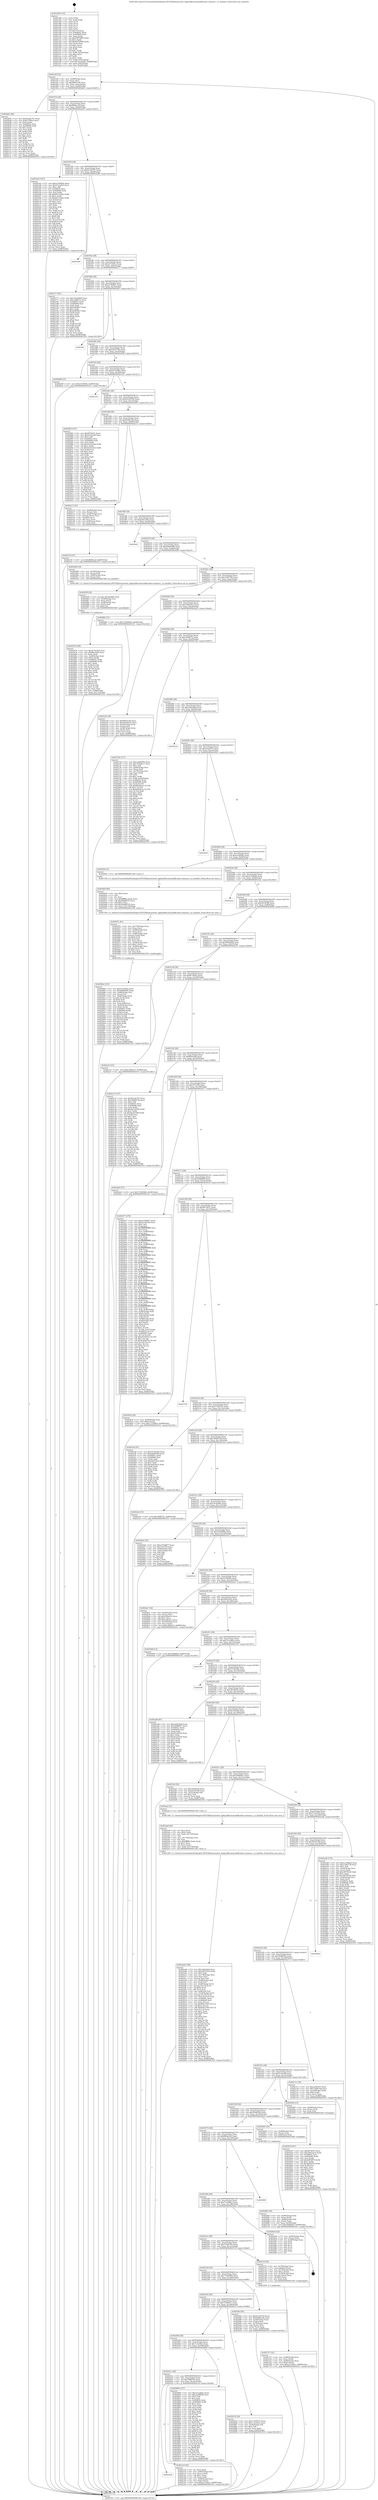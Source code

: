 digraph "0x401e80" {
  label = "0x401e80 (/mnt/c/Users/mathe/Desktop/tcc/POCII/binaries/extr_kphp-kdbcommonkdb-data-common.c_in_hashlist_Final-ollvm.out::main(0))"
  labelloc = "t"
  node[shape=record]

  Entry [label="",width=0.3,height=0.3,shape=circle,fillcolor=black,style=filled]
  "0x401ef4" [label="{
     0x401ef4 [32]\l
     | [instrs]\l
     &nbsp;&nbsp;0x401ef4 \<+6\>: mov -0x98(%rbp),%eax\l
     &nbsp;&nbsp;0x401efa \<+2\>: mov %eax,%ecx\l
     &nbsp;&nbsp;0x401efc \<+6\>: sub $0x80b01cf0,%ecx\l
     &nbsp;&nbsp;0x401f02 \<+6\>: mov %eax,-0xac(%rbp)\l
     &nbsp;&nbsp;0x401f08 \<+6\>: mov %ecx,-0xb0(%rbp)\l
     &nbsp;&nbsp;0x401f0e \<+6\>: je 0000000000402bd1 \<main+0xd51\>\l
  }"]
  "0x402bd1" [label="{
     0x402bd1 [86]\l
     | [instrs]\l
     &nbsp;&nbsp;0x402bd1 \<+5\>: mov $0x93c2b797,%eax\l
     &nbsp;&nbsp;0x402bd6 \<+5\>: mov $0xfe75f0a3,%ecx\l
     &nbsp;&nbsp;0x402bdb \<+2\>: xor %edx,%edx\l
     &nbsp;&nbsp;0x402bdd \<+7\>: mov 0x40605c,%esi\l
     &nbsp;&nbsp;0x402be4 \<+7\>: mov 0x406060,%edi\l
     &nbsp;&nbsp;0x402beb \<+3\>: sub $0x1,%edx\l
     &nbsp;&nbsp;0x402bee \<+3\>: mov %esi,%r8d\l
     &nbsp;&nbsp;0x402bf1 \<+3\>: add %edx,%r8d\l
     &nbsp;&nbsp;0x402bf4 \<+4\>: imul %r8d,%esi\l
     &nbsp;&nbsp;0x402bf8 \<+3\>: and $0x1,%esi\l
     &nbsp;&nbsp;0x402bfb \<+3\>: cmp $0x0,%esi\l
     &nbsp;&nbsp;0x402bfe \<+4\>: sete %r9b\l
     &nbsp;&nbsp;0x402c02 \<+3\>: cmp $0xa,%edi\l
     &nbsp;&nbsp;0x402c05 \<+4\>: setl %r10b\l
     &nbsp;&nbsp;0x402c09 \<+3\>: mov %r9b,%r11b\l
     &nbsp;&nbsp;0x402c0c \<+3\>: and %r10b,%r11b\l
     &nbsp;&nbsp;0x402c0f \<+3\>: xor %r10b,%r9b\l
     &nbsp;&nbsp;0x402c12 \<+3\>: or %r9b,%r11b\l
     &nbsp;&nbsp;0x402c15 \<+4\>: test $0x1,%r11b\l
     &nbsp;&nbsp;0x402c19 \<+3\>: cmovne %ecx,%eax\l
     &nbsp;&nbsp;0x402c1c \<+6\>: mov %eax,-0x98(%rbp)\l
     &nbsp;&nbsp;0x402c22 \<+5\>: jmp 0000000000403331 \<main+0x14b1\>\l
  }"]
  "0x401f14" [label="{
     0x401f14 [28]\l
     | [instrs]\l
     &nbsp;&nbsp;0x401f14 \<+5\>: jmp 0000000000401f19 \<main+0x99\>\l
     &nbsp;&nbsp;0x401f19 \<+6\>: mov -0xac(%rbp),%eax\l
     &nbsp;&nbsp;0x401f1f \<+5\>: sub $0x8866ccaf,%eax\l
     &nbsp;&nbsp;0x401f24 \<+6\>: mov %eax,-0xb4(%rbp)\l
     &nbsp;&nbsp;0x401f2a \<+6\>: je 0000000000402e43 \<main+0xfc3\>\l
  }"]
  Exit [label="",width=0.3,height=0.3,shape=circle,fillcolor=black,style=filled,peripheries=2]
  "0x402e43" [label="{
     0x402e43 [147]\l
     | [instrs]\l
     &nbsp;&nbsp;0x402e43 \<+5\>: mov $0xec559bb4,%eax\l
     &nbsp;&nbsp;0x402e48 \<+5\>: mov $0x57e2af18,%ecx\l
     &nbsp;&nbsp;0x402e4d \<+2\>: mov $0x1,%dl\l
     &nbsp;&nbsp;0x402e4f \<+7\>: mov 0x40605c,%esi\l
     &nbsp;&nbsp;0x402e56 \<+7\>: mov 0x406060,%edi\l
     &nbsp;&nbsp;0x402e5d \<+3\>: mov %esi,%r8d\l
     &nbsp;&nbsp;0x402e60 \<+7\>: add $0x6011d28e,%r8d\l
     &nbsp;&nbsp;0x402e67 \<+4\>: sub $0x1,%r8d\l
     &nbsp;&nbsp;0x402e6b \<+7\>: sub $0x6011d28e,%r8d\l
     &nbsp;&nbsp;0x402e72 \<+4\>: imul %r8d,%esi\l
     &nbsp;&nbsp;0x402e76 \<+3\>: and $0x1,%esi\l
     &nbsp;&nbsp;0x402e79 \<+3\>: cmp $0x0,%esi\l
     &nbsp;&nbsp;0x402e7c \<+4\>: sete %r9b\l
     &nbsp;&nbsp;0x402e80 \<+3\>: cmp $0xa,%edi\l
     &nbsp;&nbsp;0x402e83 \<+4\>: setl %r10b\l
     &nbsp;&nbsp;0x402e87 \<+3\>: mov %r9b,%r11b\l
     &nbsp;&nbsp;0x402e8a \<+4\>: xor $0xff,%r11b\l
     &nbsp;&nbsp;0x402e8e \<+3\>: mov %r10b,%bl\l
     &nbsp;&nbsp;0x402e91 \<+3\>: xor $0xff,%bl\l
     &nbsp;&nbsp;0x402e94 \<+3\>: xor $0x1,%dl\l
     &nbsp;&nbsp;0x402e97 \<+3\>: mov %r11b,%r14b\l
     &nbsp;&nbsp;0x402e9a \<+4\>: and $0xff,%r14b\l
     &nbsp;&nbsp;0x402e9e \<+3\>: and %dl,%r9b\l
     &nbsp;&nbsp;0x402ea1 \<+3\>: mov %bl,%r15b\l
     &nbsp;&nbsp;0x402ea4 \<+4\>: and $0xff,%r15b\l
     &nbsp;&nbsp;0x402ea8 \<+3\>: and %dl,%r10b\l
     &nbsp;&nbsp;0x402eab \<+3\>: or %r9b,%r14b\l
     &nbsp;&nbsp;0x402eae \<+3\>: or %r10b,%r15b\l
     &nbsp;&nbsp;0x402eb1 \<+3\>: xor %r15b,%r14b\l
     &nbsp;&nbsp;0x402eb4 \<+3\>: or %bl,%r11b\l
     &nbsp;&nbsp;0x402eb7 \<+4\>: xor $0xff,%r11b\l
     &nbsp;&nbsp;0x402ebb \<+3\>: or $0x1,%dl\l
     &nbsp;&nbsp;0x402ebe \<+3\>: and %dl,%r11b\l
     &nbsp;&nbsp;0x402ec1 \<+3\>: or %r11b,%r14b\l
     &nbsp;&nbsp;0x402ec4 \<+4\>: test $0x1,%r14b\l
     &nbsp;&nbsp;0x402ec8 \<+3\>: cmovne %ecx,%eax\l
     &nbsp;&nbsp;0x402ecb \<+6\>: mov %eax,-0x98(%rbp)\l
     &nbsp;&nbsp;0x402ed1 \<+5\>: jmp 0000000000403331 \<main+0x14b1\>\l
  }"]
  "0x401f30" [label="{
     0x401f30 [28]\l
     | [instrs]\l
     &nbsp;&nbsp;0x401f30 \<+5\>: jmp 0000000000401f35 \<main+0xb5\>\l
     &nbsp;&nbsp;0x401f35 \<+6\>: mov -0xac(%rbp),%eax\l
     &nbsp;&nbsp;0x401f3b \<+5\>: sub $0x93c2b797,%eax\l
     &nbsp;&nbsp;0x401f40 \<+6\>: mov %eax,-0xb8(%rbp)\l
     &nbsp;&nbsp;0x401f46 \<+6\>: je 0000000000403290 \<main+0x1410\>\l
  }"]
  "0x403035" [label="{
     0x403035 [97]\l
     | [instrs]\l
     &nbsp;&nbsp;0x403035 \<+5\>: mov $0x6074b51,%ecx\l
     &nbsp;&nbsp;0x40303a \<+5\>: mov $0x2d02aa52,%edx\l
     &nbsp;&nbsp;0x40303f \<+7\>: mov 0x40605c,%esi\l
     &nbsp;&nbsp;0x403046 \<+8\>: mov 0x406060,%r8d\l
     &nbsp;&nbsp;0x40304e \<+3\>: mov %esi,%r9d\l
     &nbsp;&nbsp;0x403051 \<+7\>: add $0x4df50f70,%r9d\l
     &nbsp;&nbsp;0x403058 \<+4\>: sub $0x1,%r9d\l
     &nbsp;&nbsp;0x40305c \<+7\>: sub $0x4df50f70,%r9d\l
     &nbsp;&nbsp;0x403063 \<+4\>: imul %r9d,%esi\l
     &nbsp;&nbsp;0x403067 \<+3\>: and $0x1,%esi\l
     &nbsp;&nbsp;0x40306a \<+3\>: cmp $0x0,%esi\l
     &nbsp;&nbsp;0x40306d \<+4\>: sete %r10b\l
     &nbsp;&nbsp;0x403071 \<+4\>: cmp $0xa,%r8d\l
     &nbsp;&nbsp;0x403075 \<+4\>: setl %r11b\l
     &nbsp;&nbsp;0x403079 \<+3\>: mov %r10b,%bl\l
     &nbsp;&nbsp;0x40307c \<+3\>: and %r11b,%bl\l
     &nbsp;&nbsp;0x40307f \<+3\>: xor %r11b,%r10b\l
     &nbsp;&nbsp;0x403082 \<+3\>: or %r10b,%bl\l
     &nbsp;&nbsp;0x403085 \<+3\>: test $0x1,%bl\l
     &nbsp;&nbsp;0x403088 \<+3\>: cmovne %edx,%ecx\l
     &nbsp;&nbsp;0x40308b \<+6\>: mov %ecx,-0x98(%rbp)\l
     &nbsp;&nbsp;0x403091 \<+5\>: jmp 0000000000403331 \<main+0x14b1\>\l
  }"]
  "0x403290" [label="{
     0x403290\l
  }", style=dashed]
  "0x401f4c" [label="{
     0x401f4c [28]\l
     | [instrs]\l
     &nbsp;&nbsp;0x401f4c \<+5\>: jmp 0000000000401f51 \<main+0xd1\>\l
     &nbsp;&nbsp;0x401f51 \<+6\>: mov -0xac(%rbp),%eax\l
     &nbsp;&nbsp;0x401f57 \<+5\>: sub $0xa3718dcc,%eax\l
     &nbsp;&nbsp;0x401f5c \<+6\>: mov %eax,-0xbc(%rbp)\l
     &nbsp;&nbsp;0x401f62 \<+6\>: je 0000000000402777 \<main+0x8f7\>\l
  }"]
  "0x402e34" [label="{
     0x402e34 [15]\l
     | [instrs]\l
     &nbsp;&nbsp;0x402e34 \<+10\>: movl $0x8866ccaf,-0x98(%rbp)\l
     &nbsp;&nbsp;0x402e3e \<+5\>: jmp 0000000000403331 \<main+0x14b1\>\l
  }"]
  "0x402777" [label="{
     0x402777 [91]\l
     | [instrs]\l
     &nbsp;&nbsp;0x402777 \<+5\>: mov $0x1d24480b,%eax\l
     &nbsp;&nbsp;0x40277c \<+5\>: mov $0xc5d9f27e,%ecx\l
     &nbsp;&nbsp;0x402781 \<+7\>: mov 0x40605c,%edx\l
     &nbsp;&nbsp;0x402788 \<+7\>: mov 0x406060,%esi\l
     &nbsp;&nbsp;0x40278f \<+2\>: mov %edx,%edi\l
     &nbsp;&nbsp;0x402791 \<+6\>: add $0xb295f9e7,%edi\l
     &nbsp;&nbsp;0x402797 \<+3\>: sub $0x1,%edi\l
     &nbsp;&nbsp;0x40279a \<+6\>: sub $0xb295f9e7,%edi\l
     &nbsp;&nbsp;0x4027a0 \<+3\>: imul %edi,%edx\l
     &nbsp;&nbsp;0x4027a3 \<+3\>: and $0x1,%edx\l
     &nbsp;&nbsp;0x4027a6 \<+3\>: cmp $0x0,%edx\l
     &nbsp;&nbsp;0x4027a9 \<+4\>: sete %r8b\l
     &nbsp;&nbsp;0x4027ad \<+3\>: cmp $0xa,%esi\l
     &nbsp;&nbsp;0x4027b0 \<+4\>: setl %r9b\l
     &nbsp;&nbsp;0x4027b4 \<+3\>: mov %r8b,%r10b\l
     &nbsp;&nbsp;0x4027b7 \<+3\>: and %r9b,%r10b\l
     &nbsp;&nbsp;0x4027ba \<+3\>: xor %r9b,%r8b\l
     &nbsp;&nbsp;0x4027bd \<+3\>: or %r8b,%r10b\l
     &nbsp;&nbsp;0x4027c0 \<+4\>: test $0x1,%r10b\l
     &nbsp;&nbsp;0x4027c4 \<+3\>: cmovne %ecx,%eax\l
     &nbsp;&nbsp;0x4027c7 \<+6\>: mov %eax,-0x98(%rbp)\l
     &nbsp;&nbsp;0x4027cd \<+5\>: jmp 0000000000403331 \<main+0x14b1\>\l
  }"]
  "0x401f68" [label="{
     0x401f68 [28]\l
     | [instrs]\l
     &nbsp;&nbsp;0x401f68 \<+5\>: jmp 0000000000401f6d \<main+0xed\>\l
     &nbsp;&nbsp;0x401f6d \<+6\>: mov -0xac(%rbp),%eax\l
     &nbsp;&nbsp;0x401f73 \<+5\>: sub $0xa379d837,%eax\l
     &nbsp;&nbsp;0x401f78 \<+6\>: mov %eax,-0xc0(%rbp)\l
     &nbsp;&nbsp;0x401f7e \<+6\>: je 00000000004030fc \<main+0x127c\>\l
  }"]
  "0x402d76" [label="{
     0x402d76 [106]\l
     | [instrs]\l
     &nbsp;&nbsp;0x402d76 \<+5\>: mov $0x357b5e82,%esi\l
     &nbsp;&nbsp;0x402d7b \<+5\>: mov $0xff4c02db,%ecx\l
     &nbsp;&nbsp;0x402d80 \<+2\>: xor %edx,%edx\l
     &nbsp;&nbsp;0x402d82 \<+4\>: mov -0x40(%rbp),%rdi\l
     &nbsp;&nbsp;0x402d86 \<+6\>: movl $0x0,(%rdi)\l
     &nbsp;&nbsp;0x402d8c \<+8\>: mov 0x40605c,%r8d\l
     &nbsp;&nbsp;0x402d94 \<+8\>: mov 0x406060,%r9d\l
     &nbsp;&nbsp;0x402d9c \<+3\>: sub $0x1,%edx\l
     &nbsp;&nbsp;0x402d9f \<+3\>: mov %r8d,%r10d\l
     &nbsp;&nbsp;0x402da2 \<+3\>: add %edx,%r10d\l
     &nbsp;&nbsp;0x402da5 \<+4\>: imul %r10d,%r8d\l
     &nbsp;&nbsp;0x402da9 \<+4\>: and $0x1,%r8d\l
     &nbsp;&nbsp;0x402dad \<+4\>: cmp $0x0,%r8d\l
     &nbsp;&nbsp;0x402db1 \<+4\>: sete %r11b\l
     &nbsp;&nbsp;0x402db5 \<+4\>: cmp $0xa,%r9d\l
     &nbsp;&nbsp;0x402db9 \<+3\>: setl %bl\l
     &nbsp;&nbsp;0x402dbc \<+3\>: mov %r11b,%r14b\l
     &nbsp;&nbsp;0x402dbf \<+3\>: and %bl,%r14b\l
     &nbsp;&nbsp;0x402dc2 \<+3\>: xor %bl,%r11b\l
     &nbsp;&nbsp;0x402dc5 \<+3\>: or %r11b,%r14b\l
     &nbsp;&nbsp;0x402dc8 \<+4\>: test $0x1,%r14b\l
     &nbsp;&nbsp;0x402dcc \<+3\>: cmovne %ecx,%esi\l
     &nbsp;&nbsp;0x402dcf \<+6\>: mov %esi,-0x98(%rbp)\l
     &nbsp;&nbsp;0x402dd5 \<+6\>: mov %eax,-0x17c(%rbp)\l
     &nbsp;&nbsp;0x402ddb \<+5\>: jmp 0000000000403331 \<main+0x14b1\>\l
  }"]
  "0x4030fc" [label="{
     0x4030fc\l
  }", style=dashed]
  "0x401f84" [label="{
     0x401f84 [28]\l
     | [instrs]\l
     &nbsp;&nbsp;0x401f84 \<+5\>: jmp 0000000000401f89 \<main+0x109\>\l
     &nbsp;&nbsp;0x401f89 \<+6\>: mov -0xac(%rbp),%eax\l
     &nbsp;&nbsp;0x401f8f \<+5\>: sub $0xa563701b,%eax\l
     &nbsp;&nbsp;0x401f94 \<+6\>: mov %eax,-0xc4(%rbp)\l
     &nbsp;&nbsp;0x401f9a \<+6\>: je 0000000000402b98 \<main+0xd18\>\l
  }"]
  "0x402d59" [label="{
     0x402d59 [29]\l
     | [instrs]\l
     &nbsp;&nbsp;0x402d59 \<+10\>: movabs $0x4040b6,%rdi\l
     &nbsp;&nbsp;0x402d63 \<+4\>: mov -0x48(%rbp),%rsi\l
     &nbsp;&nbsp;0x402d67 \<+2\>: mov %eax,(%rsi)\l
     &nbsp;&nbsp;0x402d69 \<+4\>: mov -0x48(%rbp),%rsi\l
     &nbsp;&nbsp;0x402d6d \<+2\>: mov (%rsi),%esi\l
     &nbsp;&nbsp;0x402d6f \<+2\>: mov $0x0,%al\l
     &nbsp;&nbsp;0x402d71 \<+5\>: call 0000000000401040 \<printf@plt\>\l
     | [calls]\l
     &nbsp;&nbsp;0x401040 \{1\} (unknown)\l
  }"]
  "0x402b98" [label="{
     0x402b98 [15]\l
     | [instrs]\l
     &nbsp;&nbsp;0x402b98 \<+10\>: movl $0x21f38392,-0x98(%rbp)\l
     &nbsp;&nbsp;0x402ba2 \<+5\>: jmp 0000000000403331 \<main+0x14b1\>\l
  }"]
  "0x401fa0" [label="{
     0x401fa0 [28]\l
     | [instrs]\l
     &nbsp;&nbsp;0x401fa0 \<+5\>: jmp 0000000000401fa5 \<main+0x125\>\l
     &nbsp;&nbsp;0x401fa5 \<+6\>: mov -0xac(%rbp),%eax\l
     &nbsp;&nbsp;0x401fab \<+5\>: sub $0xad7436b2,%eax\l
     &nbsp;&nbsp;0x401fb0 \<+6\>: mov %eax,-0xc8(%rbp)\l
     &nbsp;&nbsp;0x401fb6 \<+6\>: je 0000000000403141 \<main+0x12c1\>\l
  }"]
  "0x402438" [label="{
     0x402438\l
  }", style=dashed]
  "0x403141" [label="{
     0x403141\l
  }", style=dashed]
  "0x401fbc" [label="{
     0x401fbc [28]\l
     | [instrs]\l
     &nbsp;&nbsp;0x401fbc \<+5\>: jmp 0000000000401fc1 \<main+0x141\>\l
     &nbsp;&nbsp;0x401fc1 \<+6\>: mov -0xac(%rbp),%eax\l
     &nbsp;&nbsp;0x401fc7 \<+5\>: sub $0xb2220339,%eax\l
     &nbsp;&nbsp;0x401fcc \<+6\>: mov %eax,-0xcc(%rbp)\l
     &nbsp;&nbsp;0x401fd2 \<+6\>: je 0000000000402f93 \<main+0x1113\>\l
  }"]
  "0x402cc9" [label="{
     0x402cc9 [34]\l
     | [instrs]\l
     &nbsp;&nbsp;0x402cc9 \<+2\>: xor %eax,%eax\l
     &nbsp;&nbsp;0x402ccb \<+4\>: mov -0x60(%rbp),%rcx\l
     &nbsp;&nbsp;0x402ccf \<+2\>: mov (%rcx),%edx\l
     &nbsp;&nbsp;0x402cd1 \<+3\>: sub $0x1,%eax\l
     &nbsp;&nbsp;0x402cd4 \<+2\>: sub %eax,%edx\l
     &nbsp;&nbsp;0x402cd6 \<+4\>: mov -0x60(%rbp),%rcx\l
     &nbsp;&nbsp;0x402cda \<+2\>: mov %edx,(%rcx)\l
     &nbsp;&nbsp;0x402cdc \<+10\>: movl $0xa3718dcc,-0x98(%rbp)\l
     &nbsp;&nbsp;0x402ce6 \<+5\>: jmp 0000000000403331 \<main+0x14b1\>\l
  }"]
  "0x402f93" [label="{
     0x402f93 [147]\l
     | [instrs]\l
     &nbsp;&nbsp;0x402f93 \<+5\>: mov $0x6074b51,%eax\l
     &nbsp;&nbsp;0x402f98 \<+5\>: mov $0x5e32cef9,%ecx\l
     &nbsp;&nbsp;0x402f9d \<+2\>: mov $0x1,%dl\l
     &nbsp;&nbsp;0x402f9f \<+7\>: mov 0x40605c,%esi\l
     &nbsp;&nbsp;0x402fa6 \<+7\>: mov 0x406060,%edi\l
     &nbsp;&nbsp;0x402fad \<+3\>: mov %esi,%r8d\l
     &nbsp;&nbsp;0x402fb0 \<+7\>: add $0x52d7a424,%r8d\l
     &nbsp;&nbsp;0x402fb7 \<+4\>: sub $0x1,%r8d\l
     &nbsp;&nbsp;0x402fbb \<+7\>: sub $0x52d7a424,%r8d\l
     &nbsp;&nbsp;0x402fc2 \<+4\>: imul %r8d,%esi\l
     &nbsp;&nbsp;0x402fc6 \<+3\>: and $0x1,%esi\l
     &nbsp;&nbsp;0x402fc9 \<+3\>: cmp $0x0,%esi\l
     &nbsp;&nbsp;0x402fcc \<+4\>: sete %r9b\l
     &nbsp;&nbsp;0x402fd0 \<+3\>: cmp $0xa,%edi\l
     &nbsp;&nbsp;0x402fd3 \<+4\>: setl %r10b\l
     &nbsp;&nbsp;0x402fd7 \<+3\>: mov %r9b,%r11b\l
     &nbsp;&nbsp;0x402fda \<+4\>: xor $0xff,%r11b\l
     &nbsp;&nbsp;0x402fde \<+3\>: mov %r10b,%bl\l
     &nbsp;&nbsp;0x402fe1 \<+3\>: xor $0xff,%bl\l
     &nbsp;&nbsp;0x402fe4 \<+3\>: xor $0x0,%dl\l
     &nbsp;&nbsp;0x402fe7 \<+3\>: mov %r11b,%r14b\l
     &nbsp;&nbsp;0x402fea \<+4\>: and $0x0,%r14b\l
     &nbsp;&nbsp;0x402fee \<+3\>: and %dl,%r9b\l
     &nbsp;&nbsp;0x402ff1 \<+3\>: mov %bl,%r15b\l
     &nbsp;&nbsp;0x402ff4 \<+4\>: and $0x0,%r15b\l
     &nbsp;&nbsp;0x402ff8 \<+3\>: and %dl,%r10b\l
     &nbsp;&nbsp;0x402ffb \<+3\>: or %r9b,%r14b\l
     &nbsp;&nbsp;0x402ffe \<+3\>: or %r10b,%r15b\l
     &nbsp;&nbsp;0x403001 \<+3\>: xor %r15b,%r14b\l
     &nbsp;&nbsp;0x403004 \<+3\>: or %bl,%r11b\l
     &nbsp;&nbsp;0x403007 \<+4\>: xor $0xff,%r11b\l
     &nbsp;&nbsp;0x40300b \<+3\>: or $0x0,%dl\l
     &nbsp;&nbsp;0x40300e \<+3\>: and %dl,%r11b\l
     &nbsp;&nbsp;0x403011 \<+3\>: or %r11b,%r14b\l
     &nbsp;&nbsp;0x403014 \<+4\>: test $0x1,%r14b\l
     &nbsp;&nbsp;0x403018 \<+3\>: cmovne %ecx,%eax\l
     &nbsp;&nbsp;0x40301b \<+6\>: mov %eax,-0x98(%rbp)\l
     &nbsp;&nbsp;0x403021 \<+5\>: jmp 0000000000403331 \<main+0x14b1\>\l
  }"]
  "0x401fd8" [label="{
     0x401fd8 [28]\l
     | [instrs]\l
     &nbsp;&nbsp;0x401fd8 \<+5\>: jmp 0000000000401fdd \<main+0x15d\>\l
     &nbsp;&nbsp;0x401fdd \<+6\>: mov -0xac(%rbp),%eax\l
     &nbsp;&nbsp;0x401fe3 \<+5\>: sub $0xb4d8ec2b,%eax\l
     &nbsp;&nbsp;0x401fe8 \<+6\>: mov %eax,-0xd0(%rbp)\l
     &nbsp;&nbsp;0x401fee \<+6\>: je 0000000000402e13 \<main+0xf93\>\l
  }"]
  "0x402ad4" [label="{
     0x402ad4 [196]\l
     | [instrs]\l
     &nbsp;&nbsp;0x402ad4 \<+5\>: mov $0xcdd2a8a6,%ecx\l
     &nbsp;&nbsp;0x402ad9 \<+5\>: mov $0xa563701b,%edx\l
     &nbsp;&nbsp;0x402ade \<+3\>: mov $0x1,%dil\l
     &nbsp;&nbsp;0x402ae1 \<+6\>: mov -0x178(%rbp),%esi\l
     &nbsp;&nbsp;0x402ae7 \<+3\>: imul %eax,%esi\l
     &nbsp;&nbsp;0x402aea \<+3\>: movslq %esi,%r8\l
     &nbsp;&nbsp;0x402aed \<+4\>: mov -0x68(%rbp),%r9\l
     &nbsp;&nbsp;0x402af1 \<+3\>: mov (%r9),%r9\l
     &nbsp;&nbsp;0x402af4 \<+4\>: mov -0x60(%rbp),%r10\l
     &nbsp;&nbsp;0x402af8 \<+3\>: movslq (%r10),%r10\l
     &nbsp;&nbsp;0x402afb \<+4\>: shl $0x4,%r10\l
     &nbsp;&nbsp;0x402aff \<+3\>: add %r10,%r9\l
     &nbsp;&nbsp;0x402b02 \<+4\>: mov 0x8(%r9),%r9\l
     &nbsp;&nbsp;0x402b06 \<+4\>: mov -0x50(%rbp),%r10\l
     &nbsp;&nbsp;0x402b0a \<+3\>: movslq (%r10),%r10\l
     &nbsp;&nbsp;0x402b0d \<+4\>: mov %r8,(%r9,%r10,8)\l
     &nbsp;&nbsp;0x402b11 \<+7\>: mov 0x40605c,%eax\l
     &nbsp;&nbsp;0x402b18 \<+7\>: mov 0x406060,%esi\l
     &nbsp;&nbsp;0x402b1f \<+3\>: mov %eax,%r11d\l
     &nbsp;&nbsp;0x402b22 \<+7\>: sub $0x85b37405,%r11d\l
     &nbsp;&nbsp;0x402b29 \<+4\>: sub $0x1,%r11d\l
     &nbsp;&nbsp;0x402b2d \<+7\>: add $0x85b37405,%r11d\l
     &nbsp;&nbsp;0x402b34 \<+4\>: imul %r11d,%eax\l
     &nbsp;&nbsp;0x402b38 \<+3\>: and $0x1,%eax\l
     &nbsp;&nbsp;0x402b3b \<+3\>: cmp $0x0,%eax\l
     &nbsp;&nbsp;0x402b3e \<+3\>: sete %bl\l
     &nbsp;&nbsp;0x402b41 \<+3\>: cmp $0xa,%esi\l
     &nbsp;&nbsp;0x402b44 \<+4\>: setl %r14b\l
     &nbsp;&nbsp;0x402b48 \<+3\>: mov %bl,%r15b\l
     &nbsp;&nbsp;0x402b4b \<+4\>: xor $0xff,%r15b\l
     &nbsp;&nbsp;0x402b4f \<+3\>: mov %r14b,%r12b\l
     &nbsp;&nbsp;0x402b52 \<+4\>: xor $0xff,%r12b\l
     &nbsp;&nbsp;0x402b56 \<+4\>: xor $0x1,%dil\l
     &nbsp;&nbsp;0x402b5a \<+3\>: mov %r15b,%r13b\l
     &nbsp;&nbsp;0x402b5d \<+4\>: and $0xff,%r13b\l
     &nbsp;&nbsp;0x402b61 \<+3\>: and %dil,%bl\l
     &nbsp;&nbsp;0x402b64 \<+3\>: mov %r12b,%al\l
     &nbsp;&nbsp;0x402b67 \<+2\>: and $0xff,%al\l
     &nbsp;&nbsp;0x402b69 \<+3\>: and %dil,%r14b\l
     &nbsp;&nbsp;0x402b6c \<+3\>: or %bl,%r13b\l
     &nbsp;&nbsp;0x402b6f \<+3\>: or %r14b,%al\l
     &nbsp;&nbsp;0x402b72 \<+3\>: xor %al,%r13b\l
     &nbsp;&nbsp;0x402b75 \<+3\>: or %r12b,%r15b\l
     &nbsp;&nbsp;0x402b78 \<+4\>: xor $0xff,%r15b\l
     &nbsp;&nbsp;0x402b7c \<+4\>: or $0x1,%dil\l
     &nbsp;&nbsp;0x402b80 \<+3\>: and %dil,%r15b\l
     &nbsp;&nbsp;0x402b83 \<+3\>: or %r15b,%r13b\l
     &nbsp;&nbsp;0x402b86 \<+4\>: test $0x1,%r13b\l
     &nbsp;&nbsp;0x402b8a \<+3\>: cmovne %edx,%ecx\l
     &nbsp;&nbsp;0x402b8d \<+6\>: mov %ecx,-0x98(%rbp)\l
     &nbsp;&nbsp;0x402b93 \<+5\>: jmp 0000000000403331 \<main+0x14b1\>\l
  }"]
  "0x402e13" [label="{
     0x402e13 [33]\l
     | [instrs]\l
     &nbsp;&nbsp;0x402e13 \<+4\>: mov -0x68(%rbp),%rax\l
     &nbsp;&nbsp;0x402e17 \<+3\>: mov (%rax),%rax\l
     &nbsp;&nbsp;0x402e1a \<+4\>: mov -0x40(%rbp),%rcx\l
     &nbsp;&nbsp;0x402e1e \<+3\>: movslq (%rcx),%rcx\l
     &nbsp;&nbsp;0x402e21 \<+4\>: shl $0x4,%rcx\l
     &nbsp;&nbsp;0x402e25 \<+3\>: add %rcx,%rax\l
     &nbsp;&nbsp;0x402e28 \<+4\>: mov 0x8(%rax),%rax\l
     &nbsp;&nbsp;0x402e2c \<+3\>: mov %rax,%rdi\l
     &nbsp;&nbsp;0x402e2f \<+5\>: call 0000000000401030 \<free@plt\>\l
     | [calls]\l
     &nbsp;&nbsp;0x401030 \{1\} (unknown)\l
  }"]
  "0x401ff4" [label="{
     0x401ff4 [28]\l
     | [instrs]\l
     &nbsp;&nbsp;0x401ff4 \<+5\>: jmp 0000000000401ff9 \<main+0x179\>\l
     &nbsp;&nbsp;0x401ff9 \<+6\>: mov -0xac(%rbp),%eax\l
     &nbsp;&nbsp;0x401fff \<+5\>: sub $0xba62195a,%eax\l
     &nbsp;&nbsp;0x402004 \<+6\>: mov %eax,-0xd4(%rbp)\l
     &nbsp;&nbsp;0x40200a \<+6\>: je 00000000004026d1 \<main+0x851\>\l
  }"]
  "0x402aa8" [label="{
     0x402aa8 [44]\l
     | [instrs]\l
     &nbsp;&nbsp;0x402aa8 \<+2\>: xor %ecx,%ecx\l
     &nbsp;&nbsp;0x402aaa \<+5\>: mov $0x2,%edx\l
     &nbsp;&nbsp;0x402aaf \<+6\>: mov %edx,-0x174(%rbp)\l
     &nbsp;&nbsp;0x402ab5 \<+1\>: cltd\l
     &nbsp;&nbsp;0x402ab6 \<+6\>: mov -0x174(%rbp),%esi\l
     &nbsp;&nbsp;0x402abc \<+2\>: idiv %esi\l
     &nbsp;&nbsp;0x402abe \<+6\>: imul $0xfffffffe,%edx,%edx\l
     &nbsp;&nbsp;0x402ac4 \<+3\>: sub $0x1,%ecx\l
     &nbsp;&nbsp;0x402ac7 \<+2\>: sub %ecx,%edx\l
     &nbsp;&nbsp;0x402ac9 \<+6\>: mov %edx,-0x178(%rbp)\l
     &nbsp;&nbsp;0x402acf \<+5\>: call 0000000000401160 \<next_i\>\l
     | [calls]\l
     &nbsp;&nbsp;0x401160 \{1\} (/mnt/c/Users/mathe/Desktop/tcc/POCII/binaries/extr_kphp-kdbcommonkdb-data-common.c_in_hashlist_Final-ollvm.out::next_i)\l
  }"]
  "0x4026d1" [label="{
     0x4026d1\l
  }", style=dashed]
  "0x402010" [label="{
     0x402010 [28]\l
     | [instrs]\l
     &nbsp;&nbsp;0x402010 \<+5\>: jmp 0000000000402015 \<main+0x195\>\l
     &nbsp;&nbsp;0x402015 \<+6\>: mov -0xac(%rbp),%eax\l
     &nbsp;&nbsp;0x40201b \<+5\>: sub $0xbdb49399,%eax\l
     &nbsp;&nbsp;0x402020 \<+6\>: mov %eax,-0xd8(%rbp)\l
     &nbsp;&nbsp;0x402026 \<+6\>: je 0000000000402d46 \<main+0xec6\>\l
  }"]
  "0x40298e" [label="{
     0x40298e [135]\l
     | [instrs]\l
     &nbsp;&nbsp;0x40298e \<+5\>: mov $0x31e2dbea,%ecx\l
     &nbsp;&nbsp;0x402993 \<+5\>: mov $0xf069a080,%edx\l
     &nbsp;&nbsp;0x402998 \<+4\>: mov -0x68(%rbp),%rsi\l
     &nbsp;&nbsp;0x40299c \<+3\>: mov (%rsi),%rsi\l
     &nbsp;&nbsp;0x40299f \<+4\>: mov -0x60(%rbp),%rdi\l
     &nbsp;&nbsp;0x4029a3 \<+3\>: movslq (%rdi),%rdi\l
     &nbsp;&nbsp;0x4029a6 \<+4\>: shl $0x4,%rdi\l
     &nbsp;&nbsp;0x4029aa \<+3\>: add %rdi,%rsi\l
     &nbsp;&nbsp;0x4029ad \<+4\>: mov %rax,0x8(%rsi)\l
     &nbsp;&nbsp;0x4029b1 \<+4\>: mov -0x50(%rbp),%rax\l
     &nbsp;&nbsp;0x4029b5 \<+6\>: movl $0x0,(%rax)\l
     &nbsp;&nbsp;0x4029bb \<+8\>: mov 0x40605c,%r8d\l
     &nbsp;&nbsp;0x4029c3 \<+8\>: mov 0x406060,%r9d\l
     &nbsp;&nbsp;0x4029cb \<+3\>: mov %r8d,%r10d\l
     &nbsp;&nbsp;0x4029ce \<+7\>: add $0xd3ce3f29,%r10d\l
     &nbsp;&nbsp;0x4029d5 \<+4\>: sub $0x1,%r10d\l
     &nbsp;&nbsp;0x4029d9 \<+7\>: sub $0xd3ce3f29,%r10d\l
     &nbsp;&nbsp;0x4029e0 \<+4\>: imul %r10d,%r8d\l
     &nbsp;&nbsp;0x4029e4 \<+4\>: and $0x1,%r8d\l
     &nbsp;&nbsp;0x4029e8 \<+4\>: cmp $0x0,%r8d\l
     &nbsp;&nbsp;0x4029ec \<+4\>: sete %r11b\l
     &nbsp;&nbsp;0x4029f0 \<+4\>: cmp $0xa,%r9d\l
     &nbsp;&nbsp;0x4029f4 \<+3\>: setl %bl\l
     &nbsp;&nbsp;0x4029f7 \<+3\>: mov %r11b,%r14b\l
     &nbsp;&nbsp;0x4029fa \<+3\>: and %bl,%r14b\l
     &nbsp;&nbsp;0x4029fd \<+3\>: xor %bl,%r11b\l
     &nbsp;&nbsp;0x402a00 \<+3\>: or %r11b,%r14b\l
     &nbsp;&nbsp;0x402a03 \<+4\>: test $0x1,%r14b\l
     &nbsp;&nbsp;0x402a07 \<+3\>: cmovne %edx,%ecx\l
     &nbsp;&nbsp;0x402a0a \<+6\>: mov %ecx,-0x98(%rbp)\l
     &nbsp;&nbsp;0x402a10 \<+5\>: jmp 0000000000403331 \<main+0x14b1\>\l
  }"]
  "0x402d46" [label="{
     0x402d46 [19]\l
     | [instrs]\l
     &nbsp;&nbsp;0x402d46 \<+4\>: mov -0x78(%rbp),%rax\l
     &nbsp;&nbsp;0x402d4a \<+3\>: mov (%rax),%rdi\l
     &nbsp;&nbsp;0x402d4d \<+4\>: mov -0x68(%rbp),%rax\l
     &nbsp;&nbsp;0x402d51 \<+3\>: mov (%rax),%rsi\l
     &nbsp;&nbsp;0x402d54 \<+5\>: call 0000000000401560 \<in_hashlist\>\l
     | [calls]\l
     &nbsp;&nbsp;0x401560 \{1\} (/mnt/c/Users/mathe/Desktop/tcc/POCII/binaries/extr_kphp-kdbcommonkdb-data-common.c_in_hashlist_Final-ollvm.out::in_hashlist)\l
  }"]
  "0x40202c" [label="{
     0x40202c [28]\l
     | [instrs]\l
     &nbsp;&nbsp;0x40202c \<+5\>: jmp 0000000000402031 \<main+0x1b1\>\l
     &nbsp;&nbsp;0x402031 \<+6\>: mov -0xac(%rbp),%eax\l
     &nbsp;&nbsp;0x402037 \<+5\>: sub $0xc18f5759,%eax\l
     &nbsp;&nbsp;0x40203c \<+6\>: mov %eax,-0xdc(%rbp)\l
     &nbsp;&nbsp;0x402042 \<+6\>: je 0000000000402f84 \<main+0x1104\>\l
  }"]
  "0x402951" [label="{
     0x402951 [61]\l
     | [instrs]\l
     &nbsp;&nbsp;0x402951 \<+6\>: mov -0x170(%rbp),%ecx\l
     &nbsp;&nbsp;0x402957 \<+3\>: imul %eax,%ecx\l
     &nbsp;&nbsp;0x40295a \<+4\>: mov -0x68(%rbp),%rsi\l
     &nbsp;&nbsp;0x40295e \<+3\>: mov (%rsi),%rsi\l
     &nbsp;&nbsp;0x402961 \<+4\>: mov -0x60(%rbp),%rdi\l
     &nbsp;&nbsp;0x402965 \<+3\>: movslq (%rdi),%rdi\l
     &nbsp;&nbsp;0x402968 \<+4\>: shl $0x4,%rdi\l
     &nbsp;&nbsp;0x40296c \<+3\>: add %rdi,%rsi\l
     &nbsp;&nbsp;0x40296f \<+2\>: mov %ecx,(%rsi)\l
     &nbsp;&nbsp;0x402971 \<+4\>: mov -0x58(%rbp),%rsi\l
     &nbsp;&nbsp;0x402975 \<+6\>: movl $0x1,(%rsi)\l
     &nbsp;&nbsp;0x40297b \<+4\>: mov -0x58(%rbp),%rsi\l
     &nbsp;&nbsp;0x40297f \<+3\>: movslq (%rsi),%rsi\l
     &nbsp;&nbsp;0x402982 \<+4\>: shl $0x3,%rsi\l
     &nbsp;&nbsp;0x402986 \<+3\>: mov %rsi,%rdi\l
     &nbsp;&nbsp;0x402989 \<+5\>: call 0000000000401050 \<malloc@plt\>\l
     | [calls]\l
     &nbsp;&nbsp;0x401050 \{1\} (unknown)\l
  }"]
  "0x402f84" [label="{
     0x402f84 [15]\l
     | [instrs]\l
     &nbsp;&nbsp;0x402f84 \<+10\>: movl $0x73365894,-0x98(%rbp)\l
     &nbsp;&nbsp;0x402f8e \<+5\>: jmp 0000000000403331 \<main+0x14b1\>\l
  }"]
  "0x402048" [label="{
     0x402048 [28]\l
     | [instrs]\l
     &nbsp;&nbsp;0x402048 \<+5\>: jmp 000000000040204d \<main+0x1cd\>\l
     &nbsp;&nbsp;0x40204d \<+6\>: mov -0xac(%rbp),%eax\l
     &nbsp;&nbsp;0x402053 \<+5\>: sub $0xc598c0c3,%eax\l
     &nbsp;&nbsp;0x402058 \<+6\>: mov %eax,-0xe0(%rbp)\l
     &nbsp;&nbsp;0x40205e \<+6\>: je 0000000000402a24 \<main+0xba4\>\l
  }"]
  "0x402929" [label="{
     0x402929 [40]\l
     | [instrs]\l
     &nbsp;&nbsp;0x402929 \<+5\>: mov $0x2,%ecx\l
     &nbsp;&nbsp;0x40292e \<+1\>: cltd\l
     &nbsp;&nbsp;0x40292f \<+2\>: idiv %ecx\l
     &nbsp;&nbsp;0x402931 \<+6\>: imul $0xfffffffe,%edx,%ecx\l
     &nbsp;&nbsp;0x402937 \<+6\>: sub $0x2bb86535,%ecx\l
     &nbsp;&nbsp;0x40293d \<+3\>: add $0x1,%ecx\l
     &nbsp;&nbsp;0x402940 \<+6\>: add $0x2bb86535,%ecx\l
     &nbsp;&nbsp;0x402946 \<+6\>: mov %ecx,-0x170(%rbp)\l
     &nbsp;&nbsp;0x40294c \<+5\>: call 0000000000401160 \<next_i\>\l
     | [calls]\l
     &nbsp;&nbsp;0x401160 \{1\} (/mnt/c/Users/mathe/Desktop/tcc/POCII/binaries/extr_kphp-kdbcommonkdb-data-common.c_in_hashlist_Final-ollvm.out::next_i)\l
  }"]
  "0x402a24" [label="{
     0x402a24 [36]\l
     | [instrs]\l
     &nbsp;&nbsp;0x402a24 \<+5\>: mov $0x80b01cf0,%eax\l
     &nbsp;&nbsp;0x402a29 \<+5\>: mov $0x361d9233,%ecx\l
     &nbsp;&nbsp;0x402a2e \<+4\>: mov -0x50(%rbp),%rdx\l
     &nbsp;&nbsp;0x402a32 \<+2\>: mov (%rdx),%esi\l
     &nbsp;&nbsp;0x402a34 \<+4\>: mov -0x58(%rbp),%rdx\l
     &nbsp;&nbsp;0x402a38 \<+2\>: cmp (%rdx),%esi\l
     &nbsp;&nbsp;0x402a3a \<+3\>: cmovl %ecx,%eax\l
     &nbsp;&nbsp;0x402a3d \<+6\>: mov %eax,-0x98(%rbp)\l
     &nbsp;&nbsp;0x402a43 \<+5\>: jmp 0000000000403331 \<main+0x14b1\>\l
  }"]
  "0x402064" [label="{
     0x402064 [28]\l
     | [instrs]\l
     &nbsp;&nbsp;0x402064 \<+5\>: jmp 0000000000402069 \<main+0x1e9\>\l
     &nbsp;&nbsp;0x402069 \<+6\>: mov -0xac(%rbp),%eax\l
     &nbsp;&nbsp;0x40206f \<+5\>: sub $0xc5d9f27e,%eax\l
     &nbsp;&nbsp;0x402074 \<+6\>: mov %eax,-0xe4(%rbp)\l
     &nbsp;&nbsp;0x40207a \<+6\>: je 00000000004027d2 \<main+0x952\>\l
  }"]
  "0x40241c" [label="{
     0x40241c [28]\l
     | [instrs]\l
     &nbsp;&nbsp;0x40241c \<+5\>: jmp 0000000000402421 \<main+0x5a1\>\l
     &nbsp;&nbsp;0x402421 \<+6\>: mov -0xac(%rbp),%eax\l
     &nbsp;&nbsp;0x402427 \<+5\>: sub $0x7f88f70c,%eax\l
     &nbsp;&nbsp;0x40242c \<+6\>: mov %eax,-0x16c(%rbp)\l
     &nbsp;&nbsp;0x402432 \<+6\>: je 0000000000402cc9 \<main+0xe49\>\l
  }"]
  "0x4027d2" [label="{
     0x4027d2 [171]\l
     | [instrs]\l
     &nbsp;&nbsp;0x4027d2 \<+5\>: mov $0x1d24480b,%eax\l
     &nbsp;&nbsp;0x4027d7 \<+5\>: mov $0x74589e11,%ecx\l
     &nbsp;&nbsp;0x4027dc \<+2\>: mov $0x1,%dl\l
     &nbsp;&nbsp;0x4027de \<+4\>: mov -0x60(%rbp),%rsi\l
     &nbsp;&nbsp;0x4027e2 \<+2\>: mov (%rsi),%edi\l
     &nbsp;&nbsp;0x4027e4 \<+4\>: mov -0x70(%rbp),%rsi\l
     &nbsp;&nbsp;0x4027e8 \<+2\>: cmp (%rsi),%edi\l
     &nbsp;&nbsp;0x4027ea \<+4\>: setl %r8b\l
     &nbsp;&nbsp;0x4027ee \<+4\>: and $0x1,%r8b\l
     &nbsp;&nbsp;0x4027f2 \<+4\>: mov %r8b,-0x29(%rbp)\l
     &nbsp;&nbsp;0x4027f6 \<+7\>: mov 0x40605c,%edi\l
     &nbsp;&nbsp;0x4027fd \<+8\>: mov 0x406060,%r9d\l
     &nbsp;&nbsp;0x402805 \<+3\>: mov %edi,%r10d\l
     &nbsp;&nbsp;0x402808 \<+7\>: add $0xb6444cec,%r10d\l
     &nbsp;&nbsp;0x40280f \<+4\>: sub $0x1,%r10d\l
     &nbsp;&nbsp;0x402813 \<+7\>: sub $0xb6444cec,%r10d\l
     &nbsp;&nbsp;0x40281a \<+4\>: imul %r10d,%edi\l
     &nbsp;&nbsp;0x40281e \<+3\>: and $0x1,%edi\l
     &nbsp;&nbsp;0x402821 \<+3\>: cmp $0x0,%edi\l
     &nbsp;&nbsp;0x402824 \<+4\>: sete %r8b\l
     &nbsp;&nbsp;0x402828 \<+4\>: cmp $0xa,%r9d\l
     &nbsp;&nbsp;0x40282c \<+4\>: setl %r11b\l
     &nbsp;&nbsp;0x402830 \<+3\>: mov %r8b,%bl\l
     &nbsp;&nbsp;0x402833 \<+3\>: xor $0xff,%bl\l
     &nbsp;&nbsp;0x402836 \<+3\>: mov %r11b,%r14b\l
     &nbsp;&nbsp;0x402839 \<+4\>: xor $0xff,%r14b\l
     &nbsp;&nbsp;0x40283d \<+3\>: xor $0x1,%dl\l
     &nbsp;&nbsp;0x402840 \<+3\>: mov %bl,%r15b\l
     &nbsp;&nbsp;0x402843 \<+4\>: and $0xff,%r15b\l
     &nbsp;&nbsp;0x402847 \<+3\>: and %dl,%r8b\l
     &nbsp;&nbsp;0x40284a \<+3\>: mov %r14b,%r12b\l
     &nbsp;&nbsp;0x40284d \<+4\>: and $0xff,%r12b\l
     &nbsp;&nbsp;0x402851 \<+3\>: and %dl,%r11b\l
     &nbsp;&nbsp;0x402854 \<+3\>: or %r8b,%r15b\l
     &nbsp;&nbsp;0x402857 \<+3\>: or %r11b,%r12b\l
     &nbsp;&nbsp;0x40285a \<+3\>: xor %r12b,%r15b\l
     &nbsp;&nbsp;0x40285d \<+3\>: or %r14b,%bl\l
     &nbsp;&nbsp;0x402860 \<+3\>: xor $0xff,%bl\l
     &nbsp;&nbsp;0x402863 \<+3\>: or $0x1,%dl\l
     &nbsp;&nbsp;0x402866 \<+2\>: and %dl,%bl\l
     &nbsp;&nbsp;0x402868 \<+3\>: or %bl,%r15b\l
     &nbsp;&nbsp;0x40286b \<+4\>: test $0x1,%r15b\l
     &nbsp;&nbsp;0x40286f \<+3\>: cmovne %ecx,%eax\l
     &nbsp;&nbsp;0x402872 \<+6\>: mov %eax,-0x98(%rbp)\l
     &nbsp;&nbsp;0x402878 \<+5\>: jmp 0000000000403331 \<main+0x14b1\>\l
  }"]
  "0x402080" [label="{
     0x402080 [28]\l
     | [instrs]\l
     &nbsp;&nbsp;0x402080 \<+5\>: jmp 0000000000402085 \<main+0x205\>\l
     &nbsp;&nbsp;0x402085 \<+6\>: mov -0xac(%rbp),%eax\l
     &nbsp;&nbsp;0x40208b \<+5\>: sub $0xcdd2a8a6,%eax\l
     &nbsp;&nbsp;0x402090 \<+6\>: mov %eax,-0xe8(%rbp)\l
     &nbsp;&nbsp;0x402096 \<+6\>: je 0000000000403224 \<main+0x13a4\>\l
  }"]
  "0x40289b" [label="{
     0x40289b [137]\l
     | [instrs]\l
     &nbsp;&nbsp;0x40289b \<+5\>: mov $0x31e2dbea,%eax\l
     &nbsp;&nbsp;0x4028a0 \<+5\>: mov $0xea3fd9d4,%ecx\l
     &nbsp;&nbsp;0x4028a5 \<+2\>: mov $0x1,%dl\l
     &nbsp;&nbsp;0x4028a7 \<+2\>: xor %esi,%esi\l
     &nbsp;&nbsp;0x4028a9 \<+7\>: mov 0x40605c,%edi\l
     &nbsp;&nbsp;0x4028b0 \<+8\>: mov 0x406060,%r8d\l
     &nbsp;&nbsp;0x4028b8 \<+3\>: sub $0x1,%esi\l
     &nbsp;&nbsp;0x4028bb \<+3\>: mov %edi,%r9d\l
     &nbsp;&nbsp;0x4028be \<+3\>: add %esi,%r9d\l
     &nbsp;&nbsp;0x4028c1 \<+4\>: imul %r9d,%edi\l
     &nbsp;&nbsp;0x4028c5 \<+3\>: and $0x1,%edi\l
     &nbsp;&nbsp;0x4028c8 \<+3\>: cmp $0x0,%edi\l
     &nbsp;&nbsp;0x4028cb \<+4\>: sete %r10b\l
     &nbsp;&nbsp;0x4028cf \<+4\>: cmp $0xa,%r8d\l
     &nbsp;&nbsp;0x4028d3 \<+4\>: setl %r11b\l
     &nbsp;&nbsp;0x4028d7 \<+3\>: mov %r10b,%bl\l
     &nbsp;&nbsp;0x4028da \<+3\>: xor $0xff,%bl\l
     &nbsp;&nbsp;0x4028dd \<+3\>: mov %r11b,%r14b\l
     &nbsp;&nbsp;0x4028e0 \<+4\>: xor $0xff,%r14b\l
     &nbsp;&nbsp;0x4028e4 \<+3\>: xor $0x1,%dl\l
     &nbsp;&nbsp;0x4028e7 \<+3\>: mov %bl,%r15b\l
     &nbsp;&nbsp;0x4028ea \<+4\>: and $0xff,%r15b\l
     &nbsp;&nbsp;0x4028ee \<+3\>: and %dl,%r10b\l
     &nbsp;&nbsp;0x4028f1 \<+3\>: mov %r14b,%r12b\l
     &nbsp;&nbsp;0x4028f4 \<+4\>: and $0xff,%r12b\l
     &nbsp;&nbsp;0x4028f8 \<+3\>: and %dl,%r11b\l
     &nbsp;&nbsp;0x4028fb \<+3\>: or %r10b,%r15b\l
     &nbsp;&nbsp;0x4028fe \<+3\>: or %r11b,%r12b\l
     &nbsp;&nbsp;0x402901 \<+3\>: xor %r12b,%r15b\l
     &nbsp;&nbsp;0x402904 \<+3\>: or %r14b,%bl\l
     &nbsp;&nbsp;0x402907 \<+3\>: xor $0xff,%bl\l
     &nbsp;&nbsp;0x40290a \<+3\>: or $0x1,%dl\l
     &nbsp;&nbsp;0x40290d \<+2\>: and %dl,%bl\l
     &nbsp;&nbsp;0x40290f \<+3\>: or %bl,%r15b\l
     &nbsp;&nbsp;0x402912 \<+4\>: test $0x1,%r15b\l
     &nbsp;&nbsp;0x402916 \<+3\>: cmovne %ecx,%eax\l
     &nbsp;&nbsp;0x402919 \<+6\>: mov %eax,-0x98(%rbp)\l
     &nbsp;&nbsp;0x40291f \<+5\>: jmp 0000000000403331 \<main+0x14b1\>\l
  }"]
  "0x403224" [label="{
     0x403224\l
  }", style=dashed]
  "0x40209c" [label="{
     0x40209c [28]\l
     | [instrs]\l
     &nbsp;&nbsp;0x40209c \<+5\>: jmp 00000000004020a1 \<main+0x221\>\l
     &nbsp;&nbsp;0x4020a1 \<+6\>: mov -0xac(%rbp),%eax\l
     &nbsp;&nbsp;0x4020a7 \<+5\>: sub $0xce420f15,%eax\l
     &nbsp;&nbsp;0x4020ac \<+6\>: mov %eax,-0xec(%rbp)\l
     &nbsp;&nbsp;0x4020b2 \<+6\>: je 00000000004030a5 \<main+0x1225\>\l
  }"]
  "0x402400" [label="{
     0x402400 [28]\l
     | [instrs]\l
     &nbsp;&nbsp;0x402400 \<+5\>: jmp 0000000000402405 \<main+0x585\>\l
     &nbsp;&nbsp;0x402405 \<+6\>: mov -0xac(%rbp),%eax\l
     &nbsp;&nbsp;0x40240b \<+5\>: sub $0x7c3e39a3,%eax\l
     &nbsp;&nbsp;0x402410 \<+6\>: mov %eax,-0x168(%rbp)\l
     &nbsp;&nbsp;0x402416 \<+6\>: je 000000000040289b \<main+0xa1b\>\l
  }"]
  "0x4030a5" [label="{
     0x4030a5\l
  }", style=dashed]
  "0x4020b8" [label="{
     0x4020b8 [28]\l
     | [instrs]\l
     &nbsp;&nbsp;0x4020b8 \<+5\>: jmp 00000000004020bd \<main+0x23d\>\l
     &nbsp;&nbsp;0x4020bd \<+6\>: mov -0xac(%rbp),%eax\l
     &nbsp;&nbsp;0x4020c3 \<+5\>: sub $0xea3fd9d4,%eax\l
     &nbsp;&nbsp;0x4020c8 \<+6\>: mov %eax,-0xf0(%rbp)\l
     &nbsp;&nbsp;0x4020ce \<+6\>: je 0000000000402924 \<main+0xaa4\>\l
  }"]
  "0x40287d" [label="{
     0x40287d [30]\l
     | [instrs]\l
     &nbsp;&nbsp;0x40287d \<+5\>: mov $0x172997d7,%eax\l
     &nbsp;&nbsp;0x402882 \<+5\>: mov $0x7c3e39a3,%ecx\l
     &nbsp;&nbsp;0x402887 \<+3\>: mov -0x29(%rbp),%dl\l
     &nbsp;&nbsp;0x40288a \<+3\>: test $0x1,%dl\l
     &nbsp;&nbsp;0x40288d \<+3\>: cmovne %ecx,%eax\l
     &nbsp;&nbsp;0x402890 \<+6\>: mov %eax,-0x98(%rbp)\l
     &nbsp;&nbsp;0x402896 \<+5\>: jmp 0000000000403331 \<main+0x14b1\>\l
  }"]
  "0x402924" [label="{
     0x402924 [5]\l
     | [instrs]\l
     &nbsp;&nbsp;0x402924 \<+5\>: call 0000000000401160 \<next_i\>\l
     | [calls]\l
     &nbsp;&nbsp;0x401160 \{1\} (/mnt/c/Users/mathe/Desktop/tcc/POCII/binaries/extr_kphp-kdbcommonkdb-data-common.c_in_hashlist_Final-ollvm.out::next_i)\l
  }"]
  "0x4020d4" [label="{
     0x4020d4 [28]\l
     | [instrs]\l
     &nbsp;&nbsp;0x4020d4 \<+5\>: jmp 00000000004020d9 \<main+0x259\>\l
     &nbsp;&nbsp;0x4020d9 \<+6\>: mov -0xac(%rbp),%eax\l
     &nbsp;&nbsp;0x4020df \<+5\>: sub $0xec559bb4,%eax\l
     &nbsp;&nbsp;0x4020e4 \<+6\>: mov %eax,-0xf4(%rbp)\l
     &nbsp;&nbsp;0x4020ea \<+6\>: je 00000000004032ee \<main+0x146e\>\l
  }"]
  "0x4023e4" [label="{
     0x4023e4 [28]\l
     | [instrs]\l
     &nbsp;&nbsp;0x4023e4 \<+5\>: jmp 00000000004023e9 \<main+0x569\>\l
     &nbsp;&nbsp;0x4023e9 \<+6\>: mov -0xac(%rbp),%eax\l
     &nbsp;&nbsp;0x4023ef \<+5\>: sub $0x74589e11,%eax\l
     &nbsp;&nbsp;0x4023f4 \<+6\>: mov %eax,-0x164(%rbp)\l
     &nbsp;&nbsp;0x4023fa \<+6\>: je 000000000040287d \<main+0x9fd\>\l
  }"]
  "0x4032ee" [label="{
     0x4032ee\l
  }", style=dashed]
  "0x4020f0" [label="{
     0x4020f0 [28]\l
     | [instrs]\l
     &nbsp;&nbsp;0x4020f0 \<+5\>: jmp 00000000004020f5 \<main+0x275\>\l
     &nbsp;&nbsp;0x4020f5 \<+6\>: mov -0xac(%rbp),%eax\l
     &nbsp;&nbsp;0x4020fb \<+5\>: sub $0xed1003f8,%eax\l
     &nbsp;&nbsp;0x402100 \<+6\>: mov %eax,-0xf8(%rbp)\l
     &nbsp;&nbsp;0x402106 \<+6\>: je 000000000040260d \<main+0x78d\>\l
  }"]
  "0x402def" [label="{
     0x402def [36]\l
     | [instrs]\l
     &nbsp;&nbsp;0x402def \<+5\>: mov $0xb2220339,%eax\l
     &nbsp;&nbsp;0x402df4 \<+5\>: mov $0xb4d8ec2b,%ecx\l
     &nbsp;&nbsp;0x402df9 \<+4\>: mov -0x40(%rbp),%rdx\l
     &nbsp;&nbsp;0x402dfd \<+2\>: mov (%rdx),%esi\l
     &nbsp;&nbsp;0x402dff \<+4\>: mov -0x70(%rbp),%rdx\l
     &nbsp;&nbsp;0x402e03 \<+2\>: cmp (%rdx),%esi\l
     &nbsp;&nbsp;0x402e05 \<+3\>: cmovl %ecx,%eax\l
     &nbsp;&nbsp;0x402e08 \<+6\>: mov %eax,-0x98(%rbp)\l
     &nbsp;&nbsp;0x402e0e \<+5\>: jmp 0000000000403331 \<main+0x14b1\>\l
  }"]
  "0x40260d" [label="{
     0x40260d\l
  }", style=dashed]
  "0x40210c" [label="{
     0x40210c [28]\l
     | [instrs]\l
     &nbsp;&nbsp;0x40210c \<+5\>: jmp 0000000000402111 \<main+0x291\>\l
     &nbsp;&nbsp;0x402111 \<+6\>: mov -0xac(%rbp),%eax\l
     &nbsp;&nbsp;0x402117 \<+5\>: sub $0xf069a080,%eax\l
     &nbsp;&nbsp;0x40211c \<+6\>: mov %eax,-0xfc(%rbp)\l
     &nbsp;&nbsp;0x402122 \<+6\>: je 0000000000402a15 \<main+0xb95\>\l
  }"]
  "0x402757" [label="{
     0x402757 [32]\l
     | [instrs]\l
     &nbsp;&nbsp;0x402757 \<+4\>: mov -0x68(%rbp),%rdi\l
     &nbsp;&nbsp;0x40275b \<+3\>: mov %rax,(%rdi)\l
     &nbsp;&nbsp;0x40275e \<+4\>: mov -0x60(%rbp),%rax\l
     &nbsp;&nbsp;0x402762 \<+6\>: movl $0x0,(%rax)\l
     &nbsp;&nbsp;0x402768 \<+10\>: movl $0xa3718dcc,-0x98(%rbp)\l
     &nbsp;&nbsp;0x402772 \<+5\>: jmp 0000000000403331 \<main+0x14b1\>\l
  }"]
  "0x402a15" [label="{
     0x402a15 [15]\l
     | [instrs]\l
     &nbsp;&nbsp;0x402a15 \<+10\>: movl $0xc598c0c3,-0x98(%rbp)\l
     &nbsp;&nbsp;0x402a1f \<+5\>: jmp 0000000000403331 \<main+0x14b1\>\l
  }"]
  "0x402128" [label="{
     0x402128 [28]\l
     | [instrs]\l
     &nbsp;&nbsp;0x402128 \<+5\>: jmp 000000000040212d \<main+0x2ad\>\l
     &nbsp;&nbsp;0x40212d \<+6\>: mov -0xac(%rbp),%eax\l
     &nbsp;&nbsp;0x402133 \<+5\>: sub $0xfe75f0a3,%eax\l
     &nbsp;&nbsp;0x402138 \<+6\>: mov %eax,-0x100(%rbp)\l
     &nbsp;&nbsp;0x40213e \<+6\>: je 0000000000402c27 \<main+0xda7\>\l
  }"]
  "0x4023c8" [label="{
     0x4023c8 [28]\l
     | [instrs]\l
     &nbsp;&nbsp;0x4023c8 \<+5\>: jmp 00000000004023cd \<main+0x54d\>\l
     &nbsp;&nbsp;0x4023cd \<+6\>: mov -0xac(%rbp),%eax\l
     &nbsp;&nbsp;0x4023d3 \<+5\>: sub $0x73365894,%eax\l
     &nbsp;&nbsp;0x4023d8 \<+6\>: mov %eax,-0x160(%rbp)\l
     &nbsp;&nbsp;0x4023de \<+6\>: je 0000000000402def \<main+0xf6f\>\l
  }"]
  "0x402c27" [label="{
     0x402c27 [147]\l
     | [instrs]\l
     &nbsp;&nbsp;0x402c27 \<+5\>: mov $0x93c2b797,%eax\l
     &nbsp;&nbsp;0x402c2c \<+5\>: mov $0x18899738,%ecx\l
     &nbsp;&nbsp;0x402c31 \<+2\>: mov $0x1,%dl\l
     &nbsp;&nbsp;0x402c33 \<+7\>: mov 0x40605c,%esi\l
     &nbsp;&nbsp;0x402c3a \<+7\>: mov 0x406060,%edi\l
     &nbsp;&nbsp;0x402c41 \<+3\>: mov %esi,%r8d\l
     &nbsp;&nbsp;0x402c44 \<+7\>: add $0x4b163399,%r8d\l
     &nbsp;&nbsp;0x402c4b \<+4\>: sub $0x1,%r8d\l
     &nbsp;&nbsp;0x402c4f \<+7\>: sub $0x4b163399,%r8d\l
     &nbsp;&nbsp;0x402c56 \<+4\>: imul %r8d,%esi\l
     &nbsp;&nbsp;0x402c5a \<+3\>: and $0x1,%esi\l
     &nbsp;&nbsp;0x402c5d \<+3\>: cmp $0x0,%esi\l
     &nbsp;&nbsp;0x402c60 \<+4\>: sete %r9b\l
     &nbsp;&nbsp;0x402c64 \<+3\>: cmp $0xa,%edi\l
     &nbsp;&nbsp;0x402c67 \<+4\>: setl %r10b\l
     &nbsp;&nbsp;0x402c6b \<+3\>: mov %r9b,%r11b\l
     &nbsp;&nbsp;0x402c6e \<+4\>: xor $0xff,%r11b\l
     &nbsp;&nbsp;0x402c72 \<+3\>: mov %r10b,%bl\l
     &nbsp;&nbsp;0x402c75 \<+3\>: xor $0xff,%bl\l
     &nbsp;&nbsp;0x402c78 \<+3\>: xor $0x0,%dl\l
     &nbsp;&nbsp;0x402c7b \<+3\>: mov %r11b,%r14b\l
     &nbsp;&nbsp;0x402c7e \<+4\>: and $0x0,%r14b\l
     &nbsp;&nbsp;0x402c82 \<+3\>: and %dl,%r9b\l
     &nbsp;&nbsp;0x402c85 \<+3\>: mov %bl,%r15b\l
     &nbsp;&nbsp;0x402c88 \<+4\>: and $0x0,%r15b\l
     &nbsp;&nbsp;0x402c8c \<+3\>: and %dl,%r10b\l
     &nbsp;&nbsp;0x402c8f \<+3\>: or %r9b,%r14b\l
     &nbsp;&nbsp;0x402c92 \<+3\>: or %r10b,%r15b\l
     &nbsp;&nbsp;0x402c95 \<+3\>: xor %r15b,%r14b\l
     &nbsp;&nbsp;0x402c98 \<+3\>: or %bl,%r11b\l
     &nbsp;&nbsp;0x402c9b \<+4\>: xor $0xff,%r11b\l
     &nbsp;&nbsp;0x402c9f \<+3\>: or $0x0,%dl\l
     &nbsp;&nbsp;0x402ca2 \<+3\>: and %dl,%r11b\l
     &nbsp;&nbsp;0x402ca5 \<+3\>: or %r11b,%r14b\l
     &nbsp;&nbsp;0x402ca8 \<+4\>: test $0x1,%r14b\l
     &nbsp;&nbsp;0x402cac \<+3\>: cmovne %ecx,%eax\l
     &nbsp;&nbsp;0x402caf \<+6\>: mov %eax,-0x98(%rbp)\l
     &nbsp;&nbsp;0x402cb5 \<+5\>: jmp 0000000000403331 \<main+0x14b1\>\l
  }"]
  "0x402144" [label="{
     0x402144 [28]\l
     | [instrs]\l
     &nbsp;&nbsp;0x402144 \<+5\>: jmp 0000000000402149 \<main+0x2c9\>\l
     &nbsp;&nbsp;0x402149 \<+6\>: mov -0xac(%rbp),%eax\l
     &nbsp;&nbsp;0x40214f \<+5\>: sub $0xff4c02db,%eax\l
     &nbsp;&nbsp;0x402154 \<+6\>: mov %eax,-0x104(%rbp)\l
     &nbsp;&nbsp;0x40215a \<+6\>: je 0000000000402de0 \<main+0xf60\>\l
  }"]
  "0x40272f" [label="{
     0x40272f [40]\l
     | [instrs]\l
     &nbsp;&nbsp;0x40272f \<+4\>: mov -0x78(%rbp),%rax\l
     &nbsp;&nbsp;0x402733 \<+7\>: movq $0x64,(%rax)\l
     &nbsp;&nbsp;0x40273a \<+4\>: mov -0x70(%rbp),%rax\l
     &nbsp;&nbsp;0x40273e \<+6\>: movl $0x1,(%rax)\l
     &nbsp;&nbsp;0x402744 \<+4\>: mov -0x70(%rbp),%rax\l
     &nbsp;&nbsp;0x402748 \<+3\>: movslq (%rax),%rax\l
     &nbsp;&nbsp;0x40274b \<+4\>: shl $0x4,%rax\l
     &nbsp;&nbsp;0x40274f \<+3\>: mov %rax,%rdi\l
     &nbsp;&nbsp;0x402752 \<+5\>: call 0000000000401050 \<malloc@plt\>\l
     | [calls]\l
     &nbsp;&nbsp;0x401050 \{1\} (unknown)\l
  }"]
  "0x402de0" [label="{
     0x402de0 [15]\l
     | [instrs]\l
     &nbsp;&nbsp;0x402de0 \<+10\>: movl $0x73365894,-0x98(%rbp)\l
     &nbsp;&nbsp;0x402dea \<+5\>: jmp 0000000000403331 \<main+0x14b1\>\l
  }"]
  "0x402160" [label="{
     0x402160 [28]\l
     | [instrs]\l
     &nbsp;&nbsp;0x402160 \<+5\>: jmp 0000000000402165 \<main+0x2e5\>\l
     &nbsp;&nbsp;0x402165 \<+6\>: mov -0xac(%rbp),%eax\l
     &nbsp;&nbsp;0x40216b \<+5\>: sub $0x3351f59,%eax\l
     &nbsp;&nbsp;0x402170 \<+6\>: mov %eax,-0x108(%rbp)\l
     &nbsp;&nbsp;0x402176 \<+6\>: je 0000000000402477 \<main+0x5f7\>\l
  }"]
  "0x4023ac" [label="{
     0x4023ac [28]\l
     | [instrs]\l
     &nbsp;&nbsp;0x4023ac \<+5\>: jmp 00000000004023b1 \<main+0x531\>\l
     &nbsp;&nbsp;0x4023b1 \<+6\>: mov -0xac(%rbp),%eax\l
     &nbsp;&nbsp;0x4023b7 \<+5\>: sub $0x72b8e704,%eax\l
     &nbsp;&nbsp;0x4023bc \<+6\>: mov %eax,-0x15c(%rbp)\l
     &nbsp;&nbsp;0x4023c2 \<+6\>: je 000000000040272f \<main+0x8af\>\l
  }"]
  "0x402477" [label="{
     0x402477 [376]\l
     | [instrs]\l
     &nbsp;&nbsp;0x402477 \<+5\>: mov $0xa379d837,%eax\l
     &nbsp;&nbsp;0x40247c \<+5\>: mov $0x4e792180,%ecx\l
     &nbsp;&nbsp;0x402481 \<+2\>: mov $0x1,%dl\l
     &nbsp;&nbsp;0x402483 \<+3\>: mov %rsp,%rsi\l
     &nbsp;&nbsp;0x402486 \<+4\>: add $0xfffffffffffffff0,%rsi\l
     &nbsp;&nbsp;0x40248a \<+3\>: mov %rsi,%rsp\l
     &nbsp;&nbsp;0x40248d \<+7\>: mov %rsi,-0x90(%rbp)\l
     &nbsp;&nbsp;0x402494 \<+3\>: mov %rsp,%rsi\l
     &nbsp;&nbsp;0x402497 \<+4\>: add $0xfffffffffffffff0,%rsi\l
     &nbsp;&nbsp;0x40249b \<+3\>: mov %rsi,%rsp\l
     &nbsp;&nbsp;0x40249e \<+3\>: mov %rsp,%rdi\l
     &nbsp;&nbsp;0x4024a1 \<+4\>: add $0xfffffffffffffff0,%rdi\l
     &nbsp;&nbsp;0x4024a5 \<+3\>: mov %rdi,%rsp\l
     &nbsp;&nbsp;0x4024a8 \<+7\>: mov %rdi,-0x88(%rbp)\l
     &nbsp;&nbsp;0x4024af \<+3\>: mov %rsp,%rdi\l
     &nbsp;&nbsp;0x4024b2 \<+4\>: add $0xfffffffffffffff0,%rdi\l
     &nbsp;&nbsp;0x4024b6 \<+3\>: mov %rdi,%rsp\l
     &nbsp;&nbsp;0x4024b9 \<+4\>: mov %rdi,-0x80(%rbp)\l
     &nbsp;&nbsp;0x4024bd \<+3\>: mov %rsp,%rdi\l
     &nbsp;&nbsp;0x4024c0 \<+4\>: add $0xfffffffffffffff0,%rdi\l
     &nbsp;&nbsp;0x4024c4 \<+3\>: mov %rdi,%rsp\l
     &nbsp;&nbsp;0x4024c7 \<+4\>: mov %rdi,-0x78(%rbp)\l
     &nbsp;&nbsp;0x4024cb \<+3\>: mov %rsp,%rdi\l
     &nbsp;&nbsp;0x4024ce \<+4\>: add $0xfffffffffffffff0,%rdi\l
     &nbsp;&nbsp;0x4024d2 \<+3\>: mov %rdi,%rsp\l
     &nbsp;&nbsp;0x4024d5 \<+4\>: mov %rdi,-0x70(%rbp)\l
     &nbsp;&nbsp;0x4024d9 \<+3\>: mov %rsp,%rdi\l
     &nbsp;&nbsp;0x4024dc \<+4\>: add $0xfffffffffffffff0,%rdi\l
     &nbsp;&nbsp;0x4024e0 \<+3\>: mov %rdi,%rsp\l
     &nbsp;&nbsp;0x4024e3 \<+4\>: mov %rdi,-0x68(%rbp)\l
     &nbsp;&nbsp;0x4024e7 \<+3\>: mov %rsp,%rdi\l
     &nbsp;&nbsp;0x4024ea \<+4\>: add $0xfffffffffffffff0,%rdi\l
     &nbsp;&nbsp;0x4024ee \<+3\>: mov %rdi,%rsp\l
     &nbsp;&nbsp;0x4024f1 \<+4\>: mov %rdi,-0x60(%rbp)\l
     &nbsp;&nbsp;0x4024f5 \<+3\>: mov %rsp,%rdi\l
     &nbsp;&nbsp;0x4024f8 \<+4\>: add $0xfffffffffffffff0,%rdi\l
     &nbsp;&nbsp;0x4024fc \<+3\>: mov %rdi,%rsp\l
     &nbsp;&nbsp;0x4024ff \<+4\>: mov %rdi,-0x58(%rbp)\l
     &nbsp;&nbsp;0x402503 \<+3\>: mov %rsp,%rdi\l
     &nbsp;&nbsp;0x402506 \<+4\>: add $0xfffffffffffffff0,%rdi\l
     &nbsp;&nbsp;0x40250a \<+3\>: mov %rdi,%rsp\l
     &nbsp;&nbsp;0x40250d \<+4\>: mov %rdi,-0x50(%rbp)\l
     &nbsp;&nbsp;0x402511 \<+3\>: mov %rsp,%rdi\l
     &nbsp;&nbsp;0x402514 \<+4\>: add $0xfffffffffffffff0,%rdi\l
     &nbsp;&nbsp;0x402518 \<+3\>: mov %rdi,%rsp\l
     &nbsp;&nbsp;0x40251b \<+4\>: mov %rdi,-0x48(%rbp)\l
     &nbsp;&nbsp;0x40251f \<+3\>: mov %rsp,%rdi\l
     &nbsp;&nbsp;0x402522 \<+4\>: add $0xfffffffffffffff0,%rdi\l
     &nbsp;&nbsp;0x402526 \<+3\>: mov %rdi,%rsp\l
     &nbsp;&nbsp;0x402529 \<+4\>: mov %rdi,-0x40(%rbp)\l
     &nbsp;&nbsp;0x40252d \<+7\>: mov -0x90(%rbp),%rdi\l
     &nbsp;&nbsp;0x402534 \<+6\>: movl $0x0,(%rdi)\l
     &nbsp;&nbsp;0x40253a \<+7\>: mov -0x9c(%rbp),%r8d\l
     &nbsp;&nbsp;0x402541 \<+3\>: mov %r8d,(%rsi)\l
     &nbsp;&nbsp;0x402544 \<+7\>: mov -0x88(%rbp),%rdi\l
     &nbsp;&nbsp;0x40254b \<+7\>: mov -0xa8(%rbp),%r9\l
     &nbsp;&nbsp;0x402552 \<+3\>: mov %r9,(%rdi)\l
     &nbsp;&nbsp;0x402555 \<+3\>: cmpl $0x2,(%rsi)\l
     &nbsp;&nbsp;0x402558 \<+4\>: setne %r10b\l
     &nbsp;&nbsp;0x40255c \<+4\>: and $0x1,%r10b\l
     &nbsp;&nbsp;0x402560 \<+4\>: mov %r10b,-0x31(%rbp)\l
     &nbsp;&nbsp;0x402564 \<+8\>: mov 0x40605c,%r11d\l
     &nbsp;&nbsp;0x40256c \<+7\>: mov 0x406060,%ebx\l
     &nbsp;&nbsp;0x402573 \<+3\>: mov %r11d,%r14d\l
     &nbsp;&nbsp;0x402576 \<+7\>: add $0xd165d532,%r14d\l
     &nbsp;&nbsp;0x40257d \<+4\>: sub $0x1,%r14d\l
     &nbsp;&nbsp;0x402581 \<+7\>: sub $0xd165d532,%r14d\l
     &nbsp;&nbsp;0x402588 \<+4\>: imul %r14d,%r11d\l
     &nbsp;&nbsp;0x40258c \<+4\>: and $0x1,%r11d\l
     &nbsp;&nbsp;0x402590 \<+4\>: cmp $0x0,%r11d\l
     &nbsp;&nbsp;0x402594 \<+4\>: sete %r10b\l
     &nbsp;&nbsp;0x402598 \<+3\>: cmp $0xa,%ebx\l
     &nbsp;&nbsp;0x40259b \<+4\>: setl %r15b\l
     &nbsp;&nbsp;0x40259f \<+3\>: mov %r10b,%r12b\l
     &nbsp;&nbsp;0x4025a2 \<+4\>: xor $0xff,%r12b\l
     &nbsp;&nbsp;0x4025a6 \<+3\>: mov %r15b,%r13b\l
     &nbsp;&nbsp;0x4025a9 \<+4\>: xor $0xff,%r13b\l
     &nbsp;&nbsp;0x4025ad \<+3\>: xor $0x0,%dl\l
     &nbsp;&nbsp;0x4025b0 \<+3\>: mov %r12b,%sil\l
     &nbsp;&nbsp;0x4025b3 \<+4\>: and $0x0,%sil\l
     &nbsp;&nbsp;0x4025b7 \<+3\>: and %dl,%r10b\l
     &nbsp;&nbsp;0x4025ba \<+3\>: mov %r13b,%dil\l
     &nbsp;&nbsp;0x4025bd \<+4\>: and $0x0,%dil\l
     &nbsp;&nbsp;0x4025c1 \<+3\>: and %dl,%r15b\l
     &nbsp;&nbsp;0x4025c4 \<+3\>: or %r10b,%sil\l
     &nbsp;&nbsp;0x4025c7 \<+3\>: or %r15b,%dil\l
     &nbsp;&nbsp;0x4025ca \<+3\>: xor %dil,%sil\l
     &nbsp;&nbsp;0x4025cd \<+3\>: or %r13b,%r12b\l
     &nbsp;&nbsp;0x4025d0 \<+4\>: xor $0xff,%r12b\l
     &nbsp;&nbsp;0x4025d4 \<+3\>: or $0x0,%dl\l
     &nbsp;&nbsp;0x4025d7 \<+3\>: and %dl,%r12b\l
     &nbsp;&nbsp;0x4025da \<+3\>: or %r12b,%sil\l
     &nbsp;&nbsp;0x4025dd \<+4\>: test $0x1,%sil\l
     &nbsp;&nbsp;0x4025e1 \<+3\>: cmovne %ecx,%eax\l
     &nbsp;&nbsp;0x4025e4 \<+6\>: mov %eax,-0x98(%rbp)\l
     &nbsp;&nbsp;0x4025ea \<+5\>: jmp 0000000000403331 \<main+0x14b1\>\l
  }"]
  "0x40217c" [label="{
     0x40217c [28]\l
     | [instrs]\l
     &nbsp;&nbsp;0x40217c \<+5\>: jmp 0000000000402181 \<main+0x301\>\l
     &nbsp;&nbsp;0x402181 \<+6\>: mov -0xac(%rbp),%eax\l
     &nbsp;&nbsp;0x402187 \<+5\>: sub $0x5dd86b8,%eax\l
     &nbsp;&nbsp;0x40218c \<+6\>: mov %eax,-0x10c(%rbp)\l
     &nbsp;&nbsp;0x402192 \<+6\>: je 00000000004030c8 \<main+0x1248\>\l
  }"]
  "0x4030e4" [label="{
     0x4030e4 [24]\l
     | [instrs]\l
     &nbsp;&nbsp;0x4030e4 \<+7\>: mov -0x90(%rbp),%rax\l
     &nbsp;&nbsp;0x4030eb \<+2\>: mov (%rax),%eax\l
     &nbsp;&nbsp;0x4030ed \<+4\>: lea -0x28(%rbp),%rsp\l
     &nbsp;&nbsp;0x4030f1 \<+1\>: pop %rbx\l
     &nbsp;&nbsp;0x4030f2 \<+2\>: pop %r12\l
     &nbsp;&nbsp;0x4030f4 \<+2\>: pop %r13\l
     &nbsp;&nbsp;0x4030f6 \<+2\>: pop %r14\l
     &nbsp;&nbsp;0x4030f8 \<+2\>: pop %r15\l
     &nbsp;&nbsp;0x4030fa \<+1\>: pop %rbp\l
     &nbsp;&nbsp;0x4030fb \<+1\>: ret\l
  }"]
  "0x4030c8" [label="{
     0x4030c8 [28]\l
     | [instrs]\l
     &nbsp;&nbsp;0x4030c8 \<+7\>: mov -0x90(%rbp),%rax\l
     &nbsp;&nbsp;0x4030cf \<+6\>: movl $0x0,(%rax)\l
     &nbsp;&nbsp;0x4030d5 \<+10\>: movl $0x712598a3,-0x98(%rbp)\l
     &nbsp;&nbsp;0x4030df \<+5\>: jmp 0000000000403331 \<main+0x14b1\>\l
  }"]
  "0x402198" [label="{
     0x402198 [28]\l
     | [instrs]\l
     &nbsp;&nbsp;0x402198 \<+5\>: jmp 000000000040219d \<main+0x31d\>\l
     &nbsp;&nbsp;0x40219d \<+6\>: mov -0xac(%rbp),%eax\l
     &nbsp;&nbsp;0x4021a3 \<+5\>: sub $0x6074b51,%eax\l
     &nbsp;&nbsp;0x4021a8 \<+6\>: mov %eax,-0x110(%rbp)\l
     &nbsp;&nbsp;0x4021ae \<+6\>: je 0000000000403318 \<main+0x1498\>\l
  }"]
  "0x402390" [label="{
     0x402390 [28]\l
     | [instrs]\l
     &nbsp;&nbsp;0x402390 \<+5\>: jmp 0000000000402395 \<main+0x515\>\l
     &nbsp;&nbsp;0x402395 \<+6\>: mov -0xac(%rbp),%eax\l
     &nbsp;&nbsp;0x40239b \<+5\>: sub $0x712598a3,%eax\l
     &nbsp;&nbsp;0x4023a0 \<+6\>: mov %eax,-0x158(%rbp)\l
     &nbsp;&nbsp;0x4023a6 \<+6\>: je 00000000004030e4 \<main+0x1264\>\l
  }"]
  "0x403318" [label="{
     0x403318\l
  }", style=dashed]
  "0x4021b4" [label="{
     0x4021b4 [28]\l
     | [instrs]\l
     &nbsp;&nbsp;0x4021b4 \<+5\>: jmp 00000000004021b9 \<main+0x339\>\l
     &nbsp;&nbsp;0x4021b9 \<+6\>: mov -0xac(%rbp),%eax\l
     &nbsp;&nbsp;0x4021bf \<+5\>: sub $0x172997d7,%eax\l
     &nbsp;&nbsp;0x4021c4 \<+6\>: mov %eax,-0x114(%rbp)\l
     &nbsp;&nbsp;0x4021ca \<+6\>: je 0000000000402ceb \<main+0xe6b\>\l
  }"]
  "0x402668" [label="{
     0x402668\l
  }", style=dashed]
  "0x402ceb" [label="{
     0x402ceb [91]\l
     | [instrs]\l
     &nbsp;&nbsp;0x402ceb \<+5\>: mov $0x357b5e82,%eax\l
     &nbsp;&nbsp;0x402cf0 \<+5\>: mov $0xbdb49399,%ecx\l
     &nbsp;&nbsp;0x402cf5 \<+7\>: mov 0x40605c,%edx\l
     &nbsp;&nbsp;0x402cfc \<+7\>: mov 0x406060,%esi\l
     &nbsp;&nbsp;0x402d03 \<+2\>: mov %edx,%edi\l
     &nbsp;&nbsp;0x402d05 \<+6\>: sub $0xebd16ee2,%edi\l
     &nbsp;&nbsp;0x402d0b \<+3\>: sub $0x1,%edi\l
     &nbsp;&nbsp;0x402d0e \<+6\>: add $0xebd16ee2,%edi\l
     &nbsp;&nbsp;0x402d14 \<+3\>: imul %edi,%edx\l
     &nbsp;&nbsp;0x402d17 \<+3\>: and $0x1,%edx\l
     &nbsp;&nbsp;0x402d1a \<+3\>: cmp $0x0,%edx\l
     &nbsp;&nbsp;0x402d1d \<+4\>: sete %r8b\l
     &nbsp;&nbsp;0x402d21 \<+3\>: cmp $0xa,%esi\l
     &nbsp;&nbsp;0x402d24 \<+4\>: setl %r9b\l
     &nbsp;&nbsp;0x402d28 \<+3\>: mov %r8b,%r10b\l
     &nbsp;&nbsp;0x402d2b \<+3\>: and %r9b,%r10b\l
     &nbsp;&nbsp;0x402d2e \<+3\>: xor %r9b,%r8b\l
     &nbsp;&nbsp;0x402d31 \<+3\>: or %r8b,%r10b\l
     &nbsp;&nbsp;0x402d34 \<+4\>: test $0x1,%r10b\l
     &nbsp;&nbsp;0x402d38 \<+3\>: cmovne %ecx,%eax\l
     &nbsp;&nbsp;0x402d3b \<+6\>: mov %eax,-0x98(%rbp)\l
     &nbsp;&nbsp;0x402d41 \<+5\>: jmp 0000000000403331 \<main+0x14b1\>\l
  }"]
  "0x4021d0" [label="{
     0x4021d0 [28]\l
     | [instrs]\l
     &nbsp;&nbsp;0x4021d0 \<+5\>: jmp 00000000004021d5 \<main+0x355\>\l
     &nbsp;&nbsp;0x4021d5 \<+6\>: mov -0xac(%rbp),%eax\l
     &nbsp;&nbsp;0x4021db \<+5\>: sub $0x18899738,%eax\l
     &nbsp;&nbsp;0x4021e0 \<+6\>: mov %eax,-0x118(%rbp)\l
     &nbsp;&nbsp;0x4021e6 \<+6\>: je 0000000000402cba \<main+0xe3a\>\l
  }"]
  "0x4026f3" [label="{
     0x4026f3 [30]\l
     | [instrs]\l
     &nbsp;&nbsp;0x4026f3 \<+4\>: mov -0x80(%rbp),%rdi\l
     &nbsp;&nbsp;0x4026f7 \<+2\>: mov %eax,(%rdi)\l
     &nbsp;&nbsp;0x4026f9 \<+4\>: mov -0x80(%rbp),%rdi\l
     &nbsp;&nbsp;0x4026fd \<+2\>: mov (%rdi),%eax\l
     &nbsp;&nbsp;0x4026ff \<+3\>: mov %eax,-0x30(%rbp)\l
     &nbsp;&nbsp;0x402702 \<+10\>: movl $0x59d9fe83,-0x98(%rbp)\l
     &nbsp;&nbsp;0x40270c \<+5\>: jmp 0000000000403331 \<main+0x14b1\>\l
  }"]
  "0x402cba" [label="{
     0x402cba [15]\l
     | [instrs]\l
     &nbsp;&nbsp;0x402cba \<+10\>: movl $0x7f88f70c,-0x98(%rbp)\l
     &nbsp;&nbsp;0x402cc4 \<+5\>: jmp 0000000000403331 \<main+0x14b1\>\l
  }"]
  "0x4021ec" [label="{
     0x4021ec [28]\l
     | [instrs]\l
     &nbsp;&nbsp;0x4021ec \<+5\>: jmp 00000000004021f1 \<main+0x371\>\l
     &nbsp;&nbsp;0x4021f1 \<+6\>: mov -0xac(%rbp),%eax\l
     &nbsp;&nbsp;0x4021f7 \<+5\>: sub $0x1bcda9de,%eax\l
     &nbsp;&nbsp;0x4021fc \<+6\>: mov %eax,-0x11c(%rbp)\l
     &nbsp;&nbsp;0x402202 \<+6\>: je 0000000000402442 \<main+0x5c2\>\l
  }"]
  "0x402374" [label="{
     0x402374 [28]\l
     | [instrs]\l
     &nbsp;&nbsp;0x402374 \<+5\>: jmp 0000000000402379 \<main+0x4f9\>\l
     &nbsp;&nbsp;0x402379 \<+6\>: mov -0xac(%rbp),%eax\l
     &nbsp;&nbsp;0x40237f \<+5\>: sub $0x6f8be2d3,%eax\l
     &nbsp;&nbsp;0x402384 \<+6\>: mov %eax,-0x154(%rbp)\l
     &nbsp;&nbsp;0x40238a \<+6\>: je 0000000000402668 \<main+0x7e8\>\l
  }"]
  "0x402442" [label="{
     0x402442 [53]\l
     | [instrs]\l
     &nbsp;&nbsp;0x402442 \<+5\>: mov $0xa379d837,%eax\l
     &nbsp;&nbsp;0x402447 \<+5\>: mov $0x3351f59,%ecx\l
     &nbsp;&nbsp;0x40244c \<+6\>: mov -0x92(%rbp),%dl\l
     &nbsp;&nbsp;0x402452 \<+7\>: mov -0x91(%rbp),%sil\l
     &nbsp;&nbsp;0x402459 \<+3\>: mov %dl,%dil\l
     &nbsp;&nbsp;0x40245c \<+3\>: and %sil,%dil\l
     &nbsp;&nbsp;0x40245f \<+3\>: xor %sil,%dl\l
     &nbsp;&nbsp;0x402462 \<+3\>: or %dl,%dil\l
     &nbsp;&nbsp;0x402465 \<+4\>: test $0x1,%dil\l
     &nbsp;&nbsp;0x402469 \<+3\>: cmovne %ecx,%eax\l
     &nbsp;&nbsp;0x40246c \<+6\>: mov %eax,-0x98(%rbp)\l
     &nbsp;&nbsp;0x402472 \<+5\>: jmp 0000000000403331 \<main+0x14b1\>\l
  }"]
  "0x402208" [label="{
     0x402208 [28]\l
     | [instrs]\l
     &nbsp;&nbsp;0x402208 \<+5\>: jmp 000000000040220d \<main+0x38d\>\l
     &nbsp;&nbsp;0x40220d \<+6\>: mov -0xac(%rbp),%eax\l
     &nbsp;&nbsp;0x402213 \<+5\>: sub $0x1d24480b,%eax\l
     &nbsp;&nbsp;0x402218 \<+6\>: mov %eax,-0x120(%rbp)\l
     &nbsp;&nbsp;0x40221e \<+6\>: je 0000000000403162 \<main+0x12e2\>\l
  }"]
  "0x403331" [label="{
     0x403331 [5]\l
     | [instrs]\l
     &nbsp;&nbsp;0x403331 \<+5\>: jmp 0000000000401ef4 \<main+0x74\>\l
  }"]
  "0x401e80" [label="{
     0x401e80 [116]\l
     | [instrs]\l
     &nbsp;&nbsp;0x401e80 \<+1\>: push %rbp\l
     &nbsp;&nbsp;0x401e81 \<+3\>: mov %rsp,%rbp\l
     &nbsp;&nbsp;0x401e84 \<+2\>: push %r15\l
     &nbsp;&nbsp;0x401e86 \<+2\>: push %r14\l
     &nbsp;&nbsp;0x401e88 \<+2\>: push %r13\l
     &nbsp;&nbsp;0x401e8a \<+2\>: push %r12\l
     &nbsp;&nbsp;0x401e8c \<+1\>: push %rbx\l
     &nbsp;&nbsp;0x401e8d \<+7\>: sub $0x178,%rsp\l
     &nbsp;&nbsp;0x401e94 \<+7\>: mov 0x40605c,%eax\l
     &nbsp;&nbsp;0x401e9b \<+7\>: mov 0x406060,%ecx\l
     &nbsp;&nbsp;0x401ea2 \<+2\>: mov %eax,%edx\l
     &nbsp;&nbsp;0x401ea4 \<+6\>: sub $0x95f52669,%edx\l
     &nbsp;&nbsp;0x401eaa \<+3\>: sub $0x1,%edx\l
     &nbsp;&nbsp;0x401ead \<+6\>: add $0x95f52669,%edx\l
     &nbsp;&nbsp;0x401eb3 \<+3\>: imul %edx,%eax\l
     &nbsp;&nbsp;0x401eb6 \<+3\>: and $0x1,%eax\l
     &nbsp;&nbsp;0x401eb9 \<+3\>: cmp $0x0,%eax\l
     &nbsp;&nbsp;0x401ebc \<+4\>: sete %r8b\l
     &nbsp;&nbsp;0x401ec0 \<+4\>: and $0x1,%r8b\l
     &nbsp;&nbsp;0x401ec4 \<+7\>: mov %r8b,-0x92(%rbp)\l
     &nbsp;&nbsp;0x401ecb \<+3\>: cmp $0xa,%ecx\l
     &nbsp;&nbsp;0x401ece \<+4\>: setl %r8b\l
     &nbsp;&nbsp;0x401ed2 \<+4\>: and $0x1,%r8b\l
     &nbsp;&nbsp;0x401ed6 \<+7\>: mov %r8b,-0x91(%rbp)\l
     &nbsp;&nbsp;0x401edd \<+10\>: movl $0x1bcda9de,-0x98(%rbp)\l
     &nbsp;&nbsp;0x401ee7 \<+6\>: mov %edi,-0x9c(%rbp)\l
     &nbsp;&nbsp;0x401eed \<+7\>: mov %rsi,-0xa8(%rbp)\l
  }"]
  "0x4026e0" [label="{
     0x4026e0 [19]\l
     | [instrs]\l
     &nbsp;&nbsp;0x4026e0 \<+7\>: mov -0x88(%rbp),%rax\l
     &nbsp;&nbsp;0x4026e7 \<+3\>: mov (%rax),%rax\l
     &nbsp;&nbsp;0x4026ea \<+4\>: mov 0x8(%rax),%rdi\l
     &nbsp;&nbsp;0x4026ee \<+5\>: call 0000000000401060 \<atoi@plt\>\l
     | [calls]\l
     &nbsp;&nbsp;0x401060 \{1\} (unknown)\l
  }"]
  "0x402358" [label="{
     0x402358 [28]\l
     | [instrs]\l
     &nbsp;&nbsp;0x402358 \<+5\>: jmp 000000000040235d \<main+0x4dd\>\l
     &nbsp;&nbsp;0x40235d \<+6\>: mov -0xac(%rbp),%eax\l
     &nbsp;&nbsp;0x402363 \<+5\>: sub $0x5f348326,%eax\l
     &nbsp;&nbsp;0x402368 \<+6\>: mov %eax,-0x150(%rbp)\l
     &nbsp;&nbsp;0x40236e \<+6\>: je 00000000004026e0 \<main+0x860\>\l
  }"]
  "0x403162" [label="{
     0x403162\l
  }", style=dashed]
  "0x402224" [label="{
     0x402224 [28]\l
     | [instrs]\l
     &nbsp;&nbsp;0x402224 \<+5\>: jmp 0000000000402229 \<main+0x3a9\>\l
     &nbsp;&nbsp;0x402229 \<+6\>: mov -0xac(%rbp),%eax\l
     &nbsp;&nbsp;0x40222f \<+5\>: sub $0x21f38392,%eax\l
     &nbsp;&nbsp;0x402234 \<+6\>: mov %eax,-0x124(%rbp)\l
     &nbsp;&nbsp;0x40223a \<+6\>: je 0000000000402ba7 \<main+0xd27\>\l
  }"]
  "0x403026" [label="{
     0x403026 [15]\l
     | [instrs]\l
     &nbsp;&nbsp;0x403026 \<+4\>: mov -0x68(%rbp),%rax\l
     &nbsp;&nbsp;0x40302a \<+3\>: mov (%rax),%rax\l
     &nbsp;&nbsp;0x40302d \<+3\>: mov %rax,%rdi\l
     &nbsp;&nbsp;0x403030 \<+5\>: call 0000000000401030 \<free@plt\>\l
     | [calls]\l
     &nbsp;&nbsp;0x401030 \{1\} (unknown)\l
  }"]
  "0x402ba7" [label="{
     0x402ba7 [42]\l
     | [instrs]\l
     &nbsp;&nbsp;0x402ba7 \<+4\>: mov -0x50(%rbp),%rax\l
     &nbsp;&nbsp;0x402bab \<+2\>: mov (%rax),%ecx\l
     &nbsp;&nbsp;0x402bad \<+6\>: sub $0x2cfbad1a,%ecx\l
     &nbsp;&nbsp;0x402bb3 \<+3\>: add $0x1,%ecx\l
     &nbsp;&nbsp;0x402bb6 \<+6\>: add $0x2cfbad1a,%ecx\l
     &nbsp;&nbsp;0x402bbc \<+4\>: mov -0x50(%rbp),%rax\l
     &nbsp;&nbsp;0x402bc0 \<+2\>: mov %ecx,(%rax)\l
     &nbsp;&nbsp;0x402bc2 \<+10\>: movl $0xc598c0c3,-0x98(%rbp)\l
     &nbsp;&nbsp;0x402bcc \<+5\>: jmp 0000000000403331 \<main+0x14b1\>\l
  }"]
  "0x402240" [label="{
     0x402240 [28]\l
     | [instrs]\l
     &nbsp;&nbsp;0x402240 \<+5\>: jmp 0000000000402245 \<main+0x3c5\>\l
     &nbsp;&nbsp;0x402245 \<+6\>: mov -0xac(%rbp),%eax\l
     &nbsp;&nbsp;0x40224b \<+5\>: sub $0x2d02aa52,%eax\l
     &nbsp;&nbsp;0x402250 \<+6\>: mov %eax,-0x128(%rbp)\l
     &nbsp;&nbsp;0x402256 \<+6\>: je 0000000000403096 \<main+0x1216\>\l
  }"]
  "0x40233c" [label="{
     0x40233c [28]\l
     | [instrs]\l
     &nbsp;&nbsp;0x40233c \<+5\>: jmp 0000000000402341 \<main+0x4c1\>\l
     &nbsp;&nbsp;0x402341 \<+6\>: mov -0xac(%rbp),%eax\l
     &nbsp;&nbsp;0x402347 \<+5\>: sub $0x5e32cef9,%eax\l
     &nbsp;&nbsp;0x40234c \<+6\>: mov %eax,-0x14c(%rbp)\l
     &nbsp;&nbsp;0x402352 \<+6\>: je 0000000000403026 \<main+0x11a6\>\l
  }"]
  "0x403096" [label="{
     0x403096 [15]\l
     | [instrs]\l
     &nbsp;&nbsp;0x403096 \<+10\>: movl $0x5dd86b8,-0x98(%rbp)\l
     &nbsp;&nbsp;0x4030a0 \<+5\>: jmp 0000000000403331 \<main+0x14b1\>\l
  }"]
  "0x40225c" [label="{
     0x40225c [28]\l
     | [instrs]\l
     &nbsp;&nbsp;0x40225c \<+5\>: jmp 0000000000402261 \<main+0x3e1\>\l
     &nbsp;&nbsp;0x402261 \<+6\>: mov -0xac(%rbp),%eax\l
     &nbsp;&nbsp;0x402267 \<+5\>: sub $0x31e2dbea,%eax\l
     &nbsp;&nbsp;0x40226c \<+6\>: mov %eax,-0x12c(%rbp)\l
     &nbsp;&nbsp;0x402272 \<+6\>: je 0000000000403187 \<main+0x1307\>\l
  }"]
  "0x402711" [label="{
     0x402711 [30]\l
     | [instrs]\l
     &nbsp;&nbsp;0x402711 \<+5\>: mov $0xce420f15,%eax\l
     &nbsp;&nbsp;0x402716 \<+5\>: mov $0x72b8e704,%ecx\l
     &nbsp;&nbsp;0x40271b \<+3\>: mov -0x30(%rbp),%edx\l
     &nbsp;&nbsp;0x40271e \<+3\>: cmp $0x0,%edx\l
     &nbsp;&nbsp;0x402721 \<+3\>: cmove %ecx,%eax\l
     &nbsp;&nbsp;0x402724 \<+6\>: mov %eax,-0x98(%rbp)\l
     &nbsp;&nbsp;0x40272a \<+5\>: jmp 0000000000403331 \<main+0x14b1\>\l
  }"]
  "0x403187" [label="{
     0x403187\l
  }", style=dashed]
  "0x402278" [label="{
     0x402278 [28]\l
     | [instrs]\l
     &nbsp;&nbsp;0x402278 \<+5\>: jmp 000000000040227d \<main+0x3fd\>\l
     &nbsp;&nbsp;0x40227d \<+6\>: mov -0xac(%rbp),%eax\l
     &nbsp;&nbsp;0x402283 \<+5\>: sub $0x357b5e82,%eax\l
     &nbsp;&nbsp;0x402288 \<+6\>: mov %eax,-0x130(%rbp)\l
     &nbsp;&nbsp;0x40228e \<+6\>: je 000000000040329f \<main+0x141f\>\l
  }"]
  "0x402320" [label="{
     0x402320 [28]\l
     | [instrs]\l
     &nbsp;&nbsp;0x402320 \<+5\>: jmp 0000000000402325 \<main+0x4a5\>\l
     &nbsp;&nbsp;0x402325 \<+6\>: mov -0xac(%rbp),%eax\l
     &nbsp;&nbsp;0x40232b \<+5\>: sub $0x59d9fe83,%eax\l
     &nbsp;&nbsp;0x402330 \<+6\>: mov %eax,-0x148(%rbp)\l
     &nbsp;&nbsp;0x402336 \<+6\>: je 0000000000402711 \<main+0x891\>\l
  }"]
  "0x40329f" [label="{
     0x40329f\l
  }", style=dashed]
  "0x402294" [label="{
     0x402294 [28]\l
     | [instrs]\l
     &nbsp;&nbsp;0x402294 \<+5\>: jmp 0000000000402299 \<main+0x419\>\l
     &nbsp;&nbsp;0x402299 \<+6\>: mov -0xac(%rbp),%eax\l
     &nbsp;&nbsp;0x40229f \<+5\>: sub $0x361d9233,%eax\l
     &nbsp;&nbsp;0x4022a4 \<+6\>: mov %eax,-0x134(%rbp)\l
     &nbsp;&nbsp;0x4022aa \<+6\>: je 0000000000402a48 \<main+0xbc8\>\l
  }"]
  "0x4030b4" [label="{
     0x4030b4\l
  }", style=dashed]
  "0x402a48" [label="{
     0x402a48 [91]\l
     | [instrs]\l
     &nbsp;&nbsp;0x402a48 \<+5\>: mov $0xcdd2a8a6,%eax\l
     &nbsp;&nbsp;0x402a4d \<+5\>: mov $0x5468f627,%ecx\l
     &nbsp;&nbsp;0x402a52 \<+7\>: mov 0x40605c,%edx\l
     &nbsp;&nbsp;0x402a59 \<+7\>: mov 0x406060,%esi\l
     &nbsp;&nbsp;0x402a60 \<+2\>: mov %edx,%edi\l
     &nbsp;&nbsp;0x402a62 \<+6\>: sub $0x433a453d,%edi\l
     &nbsp;&nbsp;0x402a68 \<+3\>: sub $0x1,%edi\l
     &nbsp;&nbsp;0x402a6b \<+6\>: add $0x433a453d,%edi\l
     &nbsp;&nbsp;0x402a71 \<+3\>: imul %edi,%edx\l
     &nbsp;&nbsp;0x402a74 \<+3\>: and $0x1,%edx\l
     &nbsp;&nbsp;0x402a77 \<+3\>: cmp $0x0,%edx\l
     &nbsp;&nbsp;0x402a7a \<+4\>: sete %r8b\l
     &nbsp;&nbsp;0x402a7e \<+3\>: cmp $0xa,%esi\l
     &nbsp;&nbsp;0x402a81 \<+4\>: setl %r9b\l
     &nbsp;&nbsp;0x402a85 \<+3\>: mov %r8b,%r10b\l
     &nbsp;&nbsp;0x402a88 \<+3\>: and %r9b,%r10b\l
     &nbsp;&nbsp;0x402a8b \<+3\>: xor %r9b,%r8b\l
     &nbsp;&nbsp;0x402a8e \<+3\>: or %r8b,%r10b\l
     &nbsp;&nbsp;0x402a91 \<+4\>: test $0x1,%r10b\l
     &nbsp;&nbsp;0x402a95 \<+3\>: cmovne %ecx,%eax\l
     &nbsp;&nbsp;0x402a98 \<+6\>: mov %eax,-0x98(%rbp)\l
     &nbsp;&nbsp;0x402a9e \<+5\>: jmp 0000000000403331 \<main+0x14b1\>\l
  }"]
  "0x4022b0" [label="{
     0x4022b0 [28]\l
     | [instrs]\l
     &nbsp;&nbsp;0x4022b0 \<+5\>: jmp 00000000004022b5 \<main+0x435\>\l
     &nbsp;&nbsp;0x4022b5 \<+6\>: mov -0xac(%rbp),%eax\l
     &nbsp;&nbsp;0x4022bb \<+5\>: sub $0x4e792180,%eax\l
     &nbsp;&nbsp;0x4022c0 \<+6\>: mov %eax,-0x138(%rbp)\l
     &nbsp;&nbsp;0x4022c6 \<+6\>: je 00000000004025ef \<main+0x76f\>\l
  }"]
  "0x402304" [label="{
     0x402304 [28]\l
     | [instrs]\l
     &nbsp;&nbsp;0x402304 \<+5\>: jmp 0000000000402309 \<main+0x489\>\l
     &nbsp;&nbsp;0x402309 \<+6\>: mov -0xac(%rbp),%eax\l
     &nbsp;&nbsp;0x40230f \<+5\>: sub $0x582551d9,%eax\l
     &nbsp;&nbsp;0x402314 \<+6\>: mov %eax,-0x144(%rbp)\l
     &nbsp;&nbsp;0x40231a \<+6\>: je 00000000004030b4 \<main+0x1234\>\l
  }"]
  "0x4025ef" [label="{
     0x4025ef [30]\l
     | [instrs]\l
     &nbsp;&nbsp;0x4025ef \<+5\>: mov $0x5f348326,%eax\l
     &nbsp;&nbsp;0x4025f4 \<+5\>: mov $0xed1003f8,%ecx\l
     &nbsp;&nbsp;0x4025f9 \<+3\>: mov -0x31(%rbp),%dl\l
     &nbsp;&nbsp;0x4025fc \<+3\>: test $0x1,%dl\l
     &nbsp;&nbsp;0x4025ff \<+3\>: cmovne %ecx,%eax\l
     &nbsp;&nbsp;0x402602 \<+6\>: mov %eax,-0x98(%rbp)\l
     &nbsp;&nbsp;0x402608 \<+5\>: jmp 0000000000403331 \<main+0x14b1\>\l
  }"]
  "0x4022cc" [label="{
     0x4022cc [28]\l
     | [instrs]\l
     &nbsp;&nbsp;0x4022cc \<+5\>: jmp 00000000004022d1 \<main+0x451\>\l
     &nbsp;&nbsp;0x4022d1 \<+6\>: mov -0xac(%rbp),%eax\l
     &nbsp;&nbsp;0x4022d7 \<+5\>: sub $0x5468f627,%eax\l
     &nbsp;&nbsp;0x4022dc \<+6\>: mov %eax,-0x13c(%rbp)\l
     &nbsp;&nbsp;0x4022e2 \<+6\>: je 0000000000402aa3 \<main+0xc23\>\l
  }"]
  "0x402ed6" [label="{
     0x402ed6 [174]\l
     | [instrs]\l
     &nbsp;&nbsp;0x402ed6 \<+5\>: mov $0xec559bb4,%eax\l
     &nbsp;&nbsp;0x402edb \<+5\>: mov $0xc18f5759,%ecx\l
     &nbsp;&nbsp;0x402ee0 \<+2\>: mov $0x1,%dl\l
     &nbsp;&nbsp;0x402ee2 \<+4\>: mov -0x40(%rbp),%rsi\l
     &nbsp;&nbsp;0x402ee6 \<+2\>: mov (%rsi),%edi\l
     &nbsp;&nbsp;0x402ee8 \<+6\>: add $0xc9978528,%edi\l
     &nbsp;&nbsp;0x402eee \<+3\>: add $0x1,%edi\l
     &nbsp;&nbsp;0x402ef1 \<+6\>: sub $0xc9978528,%edi\l
     &nbsp;&nbsp;0x402ef7 \<+4\>: mov -0x40(%rbp),%rsi\l
     &nbsp;&nbsp;0x402efb \<+2\>: mov %edi,(%rsi)\l
     &nbsp;&nbsp;0x402efd \<+7\>: mov 0x40605c,%edi\l
     &nbsp;&nbsp;0x402f04 \<+8\>: mov 0x406060,%r8d\l
     &nbsp;&nbsp;0x402f0c \<+3\>: mov %edi,%r9d\l
     &nbsp;&nbsp;0x402f0f \<+7\>: add $0x93e0cf2b,%r9d\l
     &nbsp;&nbsp;0x402f16 \<+4\>: sub $0x1,%r9d\l
     &nbsp;&nbsp;0x402f1a \<+7\>: sub $0x93e0cf2b,%r9d\l
     &nbsp;&nbsp;0x402f21 \<+4\>: imul %r9d,%edi\l
     &nbsp;&nbsp;0x402f25 \<+3\>: and $0x1,%edi\l
     &nbsp;&nbsp;0x402f28 \<+3\>: cmp $0x0,%edi\l
     &nbsp;&nbsp;0x402f2b \<+4\>: sete %r10b\l
     &nbsp;&nbsp;0x402f2f \<+4\>: cmp $0xa,%r8d\l
     &nbsp;&nbsp;0x402f33 \<+4\>: setl %r11b\l
     &nbsp;&nbsp;0x402f37 \<+3\>: mov %r10b,%bl\l
     &nbsp;&nbsp;0x402f3a \<+3\>: xor $0xff,%bl\l
     &nbsp;&nbsp;0x402f3d \<+3\>: mov %r11b,%r14b\l
     &nbsp;&nbsp;0x402f40 \<+4\>: xor $0xff,%r14b\l
     &nbsp;&nbsp;0x402f44 \<+3\>: xor $0x0,%dl\l
     &nbsp;&nbsp;0x402f47 \<+3\>: mov %bl,%r15b\l
     &nbsp;&nbsp;0x402f4a \<+4\>: and $0x0,%r15b\l
     &nbsp;&nbsp;0x402f4e \<+3\>: and %dl,%r10b\l
     &nbsp;&nbsp;0x402f51 \<+3\>: mov %r14b,%r12b\l
     &nbsp;&nbsp;0x402f54 \<+4\>: and $0x0,%r12b\l
     &nbsp;&nbsp;0x402f58 \<+3\>: and %dl,%r11b\l
     &nbsp;&nbsp;0x402f5b \<+3\>: or %r10b,%r15b\l
     &nbsp;&nbsp;0x402f5e \<+3\>: or %r11b,%r12b\l
     &nbsp;&nbsp;0x402f61 \<+3\>: xor %r12b,%r15b\l
     &nbsp;&nbsp;0x402f64 \<+3\>: or %r14b,%bl\l
     &nbsp;&nbsp;0x402f67 \<+3\>: xor $0xff,%bl\l
     &nbsp;&nbsp;0x402f6a \<+3\>: or $0x0,%dl\l
     &nbsp;&nbsp;0x402f6d \<+2\>: and %dl,%bl\l
     &nbsp;&nbsp;0x402f6f \<+3\>: or %bl,%r15b\l
     &nbsp;&nbsp;0x402f72 \<+4\>: test $0x1,%r15b\l
     &nbsp;&nbsp;0x402f76 \<+3\>: cmovne %ecx,%eax\l
     &nbsp;&nbsp;0x402f79 \<+6\>: mov %eax,-0x98(%rbp)\l
     &nbsp;&nbsp;0x402f7f \<+5\>: jmp 0000000000403331 \<main+0x14b1\>\l
  }"]
  "0x402aa3" [label="{
     0x402aa3 [5]\l
     | [instrs]\l
     &nbsp;&nbsp;0x402aa3 \<+5\>: call 0000000000401160 \<next_i\>\l
     | [calls]\l
     &nbsp;&nbsp;0x401160 \{1\} (/mnt/c/Users/mathe/Desktop/tcc/POCII/binaries/extr_kphp-kdbcommonkdb-data-common.c_in_hashlist_Final-ollvm.out::next_i)\l
  }"]
  "0x4022e8" [label="{
     0x4022e8 [28]\l
     | [instrs]\l
     &nbsp;&nbsp;0x4022e8 \<+5\>: jmp 00000000004022ed \<main+0x46d\>\l
     &nbsp;&nbsp;0x4022ed \<+6\>: mov -0xac(%rbp),%eax\l
     &nbsp;&nbsp;0x4022f3 \<+5\>: sub $0x57e2af18,%eax\l
     &nbsp;&nbsp;0x4022f8 \<+6\>: mov %eax,-0x140(%rbp)\l
     &nbsp;&nbsp;0x4022fe \<+6\>: je 0000000000402ed6 \<main+0x1056\>\l
  }"]
  Entry -> "0x401e80" [label=" 1"]
  "0x401ef4" -> "0x402bd1" [label=" 1"]
  "0x401ef4" -> "0x401f14" [label=" 38"]
  "0x4030e4" -> Exit [label=" 1"]
  "0x401f14" -> "0x402e43" [label=" 1"]
  "0x401f14" -> "0x401f30" [label=" 37"]
  "0x4030c8" -> "0x403331" [label=" 1"]
  "0x401f30" -> "0x403290" [label=" 0"]
  "0x401f30" -> "0x401f4c" [label=" 37"]
  "0x403096" -> "0x403331" [label=" 1"]
  "0x401f4c" -> "0x402777" [label=" 2"]
  "0x401f4c" -> "0x401f68" [label=" 35"]
  "0x403035" -> "0x403331" [label=" 1"]
  "0x401f68" -> "0x4030fc" [label=" 0"]
  "0x401f68" -> "0x401f84" [label=" 35"]
  "0x403026" -> "0x403035" [label=" 1"]
  "0x401f84" -> "0x402b98" [label=" 1"]
  "0x401f84" -> "0x401fa0" [label=" 34"]
  "0x402f93" -> "0x403331" [label=" 1"]
  "0x401fa0" -> "0x403141" [label=" 0"]
  "0x401fa0" -> "0x401fbc" [label=" 34"]
  "0x402f84" -> "0x403331" [label=" 1"]
  "0x401fbc" -> "0x402f93" [label=" 1"]
  "0x401fbc" -> "0x401fd8" [label=" 33"]
  "0x402ed6" -> "0x403331" [label=" 1"]
  "0x401fd8" -> "0x402e13" [label=" 1"]
  "0x401fd8" -> "0x401ff4" [label=" 32"]
  "0x402e34" -> "0x403331" [label=" 1"]
  "0x401ff4" -> "0x4026d1" [label=" 0"]
  "0x401ff4" -> "0x402010" [label=" 32"]
  "0x402e13" -> "0x402e34" [label=" 1"]
  "0x402010" -> "0x402d46" [label=" 1"]
  "0x402010" -> "0x40202c" [label=" 31"]
  "0x402def" -> "0x403331" [label=" 2"]
  "0x40202c" -> "0x402f84" [label=" 1"]
  "0x40202c" -> "0x402048" [label=" 30"]
  "0x402de0" -> "0x403331" [label=" 1"]
  "0x402048" -> "0x402a24" [label=" 2"]
  "0x402048" -> "0x402064" [label=" 28"]
  "0x402d76" -> "0x403331" [label=" 1"]
  "0x402064" -> "0x4027d2" [label=" 2"]
  "0x402064" -> "0x402080" [label=" 26"]
  "0x402d59" -> "0x402d76" [label=" 1"]
  "0x402080" -> "0x403224" [label=" 0"]
  "0x402080" -> "0x40209c" [label=" 26"]
  "0x402d46" -> "0x402d59" [label=" 1"]
  "0x40209c" -> "0x4030a5" [label=" 0"]
  "0x40209c" -> "0x4020b8" [label=" 26"]
  "0x402cc9" -> "0x403331" [label=" 1"]
  "0x4020b8" -> "0x402924" [label=" 1"]
  "0x4020b8" -> "0x4020d4" [label=" 25"]
  "0x40241c" -> "0x402438" [label=" 0"]
  "0x4020d4" -> "0x4032ee" [label=" 0"]
  "0x4020d4" -> "0x4020f0" [label=" 25"]
  "0x402e43" -> "0x403331" [label=" 1"]
  "0x4020f0" -> "0x40260d" [label=" 0"]
  "0x4020f0" -> "0x40210c" [label=" 25"]
  "0x402cba" -> "0x403331" [label=" 1"]
  "0x40210c" -> "0x402a15" [label=" 1"]
  "0x40210c" -> "0x402128" [label=" 24"]
  "0x402bd1" -> "0x403331" [label=" 1"]
  "0x402128" -> "0x402c27" [label=" 1"]
  "0x402128" -> "0x402144" [label=" 23"]
  "0x402ba7" -> "0x403331" [label=" 1"]
  "0x402144" -> "0x402de0" [label=" 1"]
  "0x402144" -> "0x402160" [label=" 22"]
  "0x402b98" -> "0x403331" [label=" 1"]
  "0x402160" -> "0x402477" [label=" 1"]
  "0x402160" -> "0x40217c" [label=" 21"]
  "0x402aa8" -> "0x402ad4" [label=" 1"]
  "0x40217c" -> "0x4030c8" [label=" 1"]
  "0x40217c" -> "0x402198" [label=" 20"]
  "0x402aa3" -> "0x402aa8" [label=" 1"]
  "0x402198" -> "0x403318" [label=" 0"]
  "0x402198" -> "0x4021b4" [label=" 20"]
  "0x402a24" -> "0x403331" [label=" 2"]
  "0x4021b4" -> "0x402ceb" [label=" 1"]
  "0x4021b4" -> "0x4021d0" [label=" 19"]
  "0x402a15" -> "0x403331" [label=" 1"]
  "0x4021d0" -> "0x402cba" [label=" 1"]
  "0x4021d0" -> "0x4021ec" [label=" 18"]
  "0x402951" -> "0x40298e" [label=" 1"]
  "0x4021ec" -> "0x402442" [label=" 1"]
  "0x4021ec" -> "0x402208" [label=" 17"]
  "0x402442" -> "0x403331" [label=" 1"]
  "0x401e80" -> "0x401ef4" [label=" 1"]
  "0x403331" -> "0x401ef4" [label=" 38"]
  "0x402929" -> "0x402951" [label=" 1"]
  "0x402477" -> "0x403331" [label=" 1"]
  "0x402924" -> "0x402929" [label=" 1"]
  "0x402208" -> "0x403162" [label=" 0"]
  "0x402208" -> "0x402224" [label=" 17"]
  "0x402400" -> "0x40241c" [label=" 1"]
  "0x402224" -> "0x402ba7" [label=" 1"]
  "0x402224" -> "0x402240" [label=" 16"]
  "0x402400" -> "0x40289b" [label=" 1"]
  "0x402240" -> "0x403096" [label=" 1"]
  "0x402240" -> "0x40225c" [label=" 15"]
  "0x40287d" -> "0x403331" [label=" 2"]
  "0x40225c" -> "0x403187" [label=" 0"]
  "0x40225c" -> "0x402278" [label=" 15"]
  "0x4023e4" -> "0x402400" [label=" 2"]
  "0x402278" -> "0x40329f" [label=" 0"]
  "0x402278" -> "0x402294" [label=" 15"]
  "0x40241c" -> "0x402cc9" [label=" 1"]
  "0x402294" -> "0x402a48" [label=" 1"]
  "0x402294" -> "0x4022b0" [label=" 14"]
  "0x4023c8" -> "0x4023e4" [label=" 4"]
  "0x4022b0" -> "0x4025ef" [label=" 1"]
  "0x4022b0" -> "0x4022cc" [label=" 13"]
  "0x4025ef" -> "0x403331" [label=" 1"]
  "0x402c27" -> "0x403331" [label=" 1"]
  "0x4022cc" -> "0x402aa3" [label=" 1"]
  "0x4022cc" -> "0x4022e8" [label=" 12"]
  "0x4027d2" -> "0x403331" [label=" 2"]
  "0x4022e8" -> "0x402ed6" [label=" 1"]
  "0x4022e8" -> "0x402304" [label=" 11"]
  "0x4023c8" -> "0x402def" [label=" 2"]
  "0x402304" -> "0x4030b4" [label=" 0"]
  "0x402304" -> "0x402320" [label=" 11"]
  "0x4023e4" -> "0x40287d" [label=" 2"]
  "0x402320" -> "0x402711" [label=" 1"]
  "0x402320" -> "0x40233c" [label=" 10"]
  "0x402ceb" -> "0x403331" [label=" 1"]
  "0x40233c" -> "0x403026" [label=" 1"]
  "0x40233c" -> "0x402358" [label=" 9"]
  "0x40289b" -> "0x403331" [label=" 1"]
  "0x402358" -> "0x4026e0" [label=" 1"]
  "0x402358" -> "0x402374" [label=" 8"]
  "0x4026e0" -> "0x4026f3" [label=" 1"]
  "0x4026f3" -> "0x403331" [label=" 1"]
  "0x402711" -> "0x403331" [label=" 1"]
  "0x40298e" -> "0x403331" [label=" 1"]
  "0x402374" -> "0x402668" [label=" 0"]
  "0x402374" -> "0x402390" [label=" 8"]
  "0x402a48" -> "0x403331" [label=" 1"]
  "0x402390" -> "0x4030e4" [label=" 1"]
  "0x402390" -> "0x4023ac" [label=" 7"]
  "0x402ad4" -> "0x403331" [label=" 1"]
  "0x4023ac" -> "0x40272f" [label=" 1"]
  "0x4023ac" -> "0x4023c8" [label=" 6"]
  "0x40272f" -> "0x402757" [label=" 1"]
  "0x402757" -> "0x403331" [label=" 1"]
  "0x402777" -> "0x403331" [label=" 2"]
}
